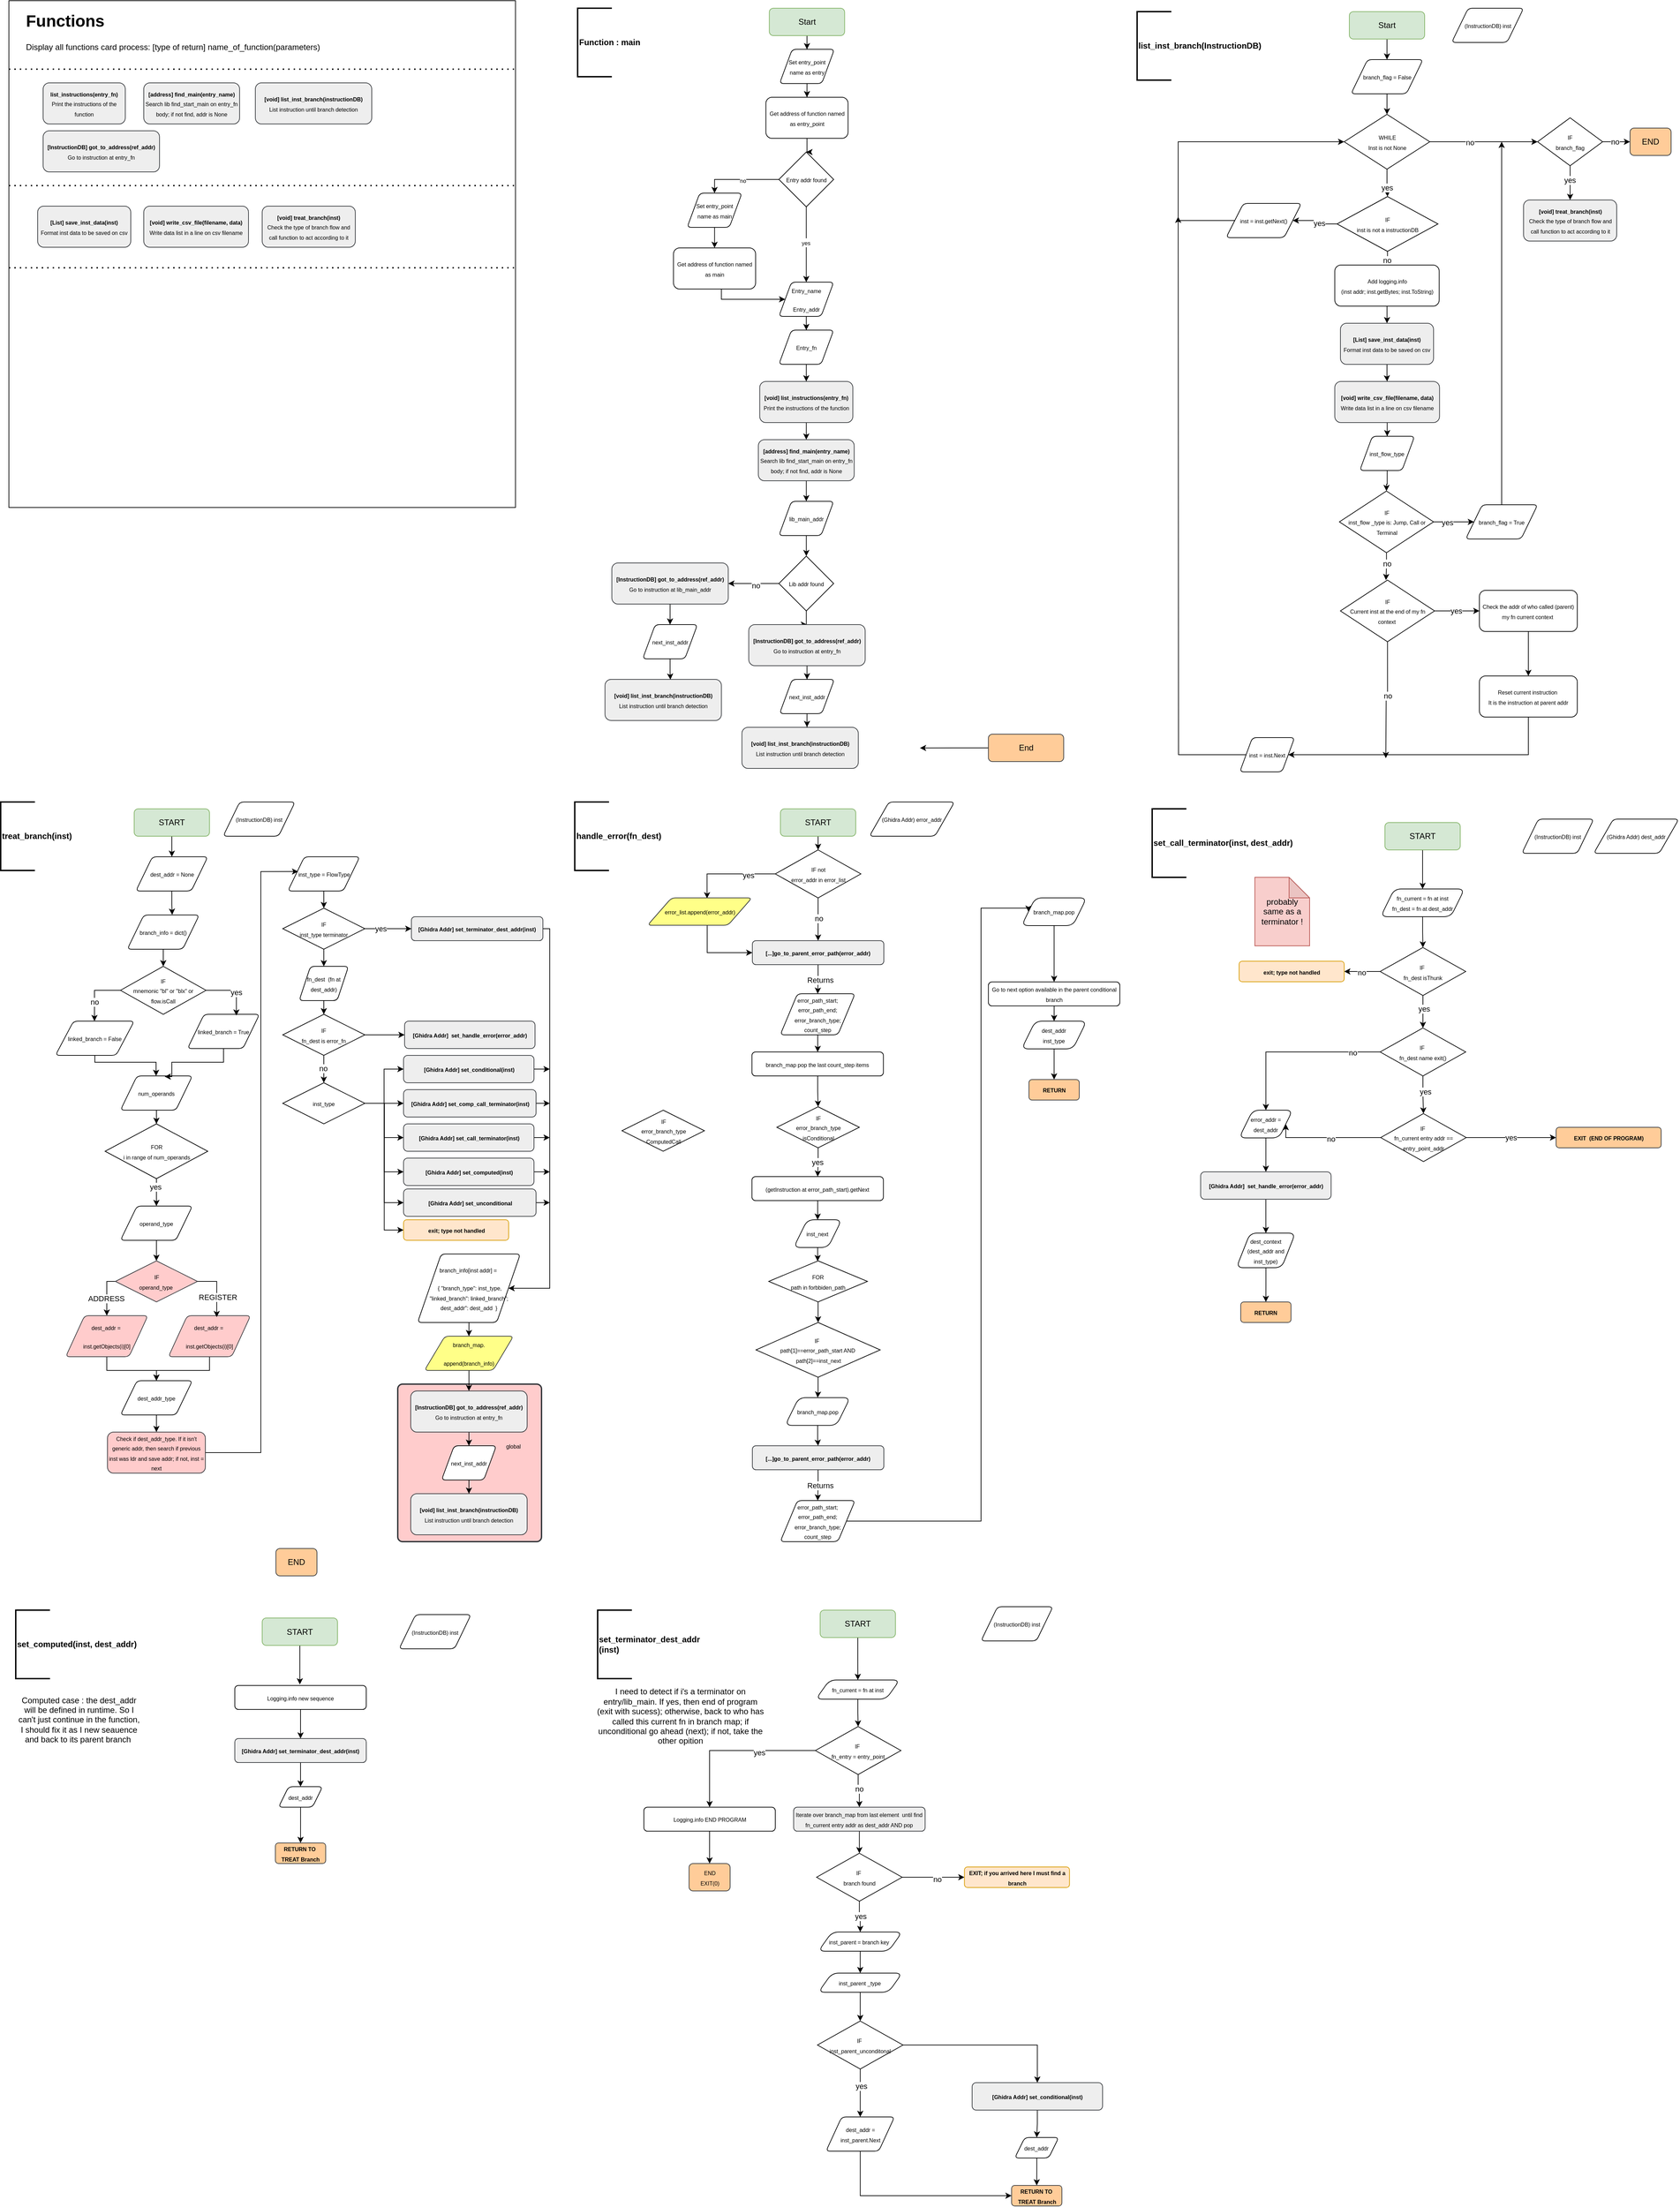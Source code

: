 <mxfile version="23.1.1" type="github">
  <diagram id="C5RBs43oDa-KdzZeNtuy" name="Page-1">
    <mxGraphModel dx="1742" dy="2006" grid="1" gridSize="10" guides="1" tooltips="1" connect="1" arrows="1" fold="1" page="1" pageScale="1" pageWidth="827" pageHeight="1169" background="#ffffff" math="0" shadow="0">
      <root>
        <mxCell id="WIyWlLk6GJQsqaUBKTNV-0" />
        <mxCell id="WIyWlLk6GJQsqaUBKTNV-1" parent="WIyWlLk6GJQsqaUBKTNV-0" />
        <mxCell id="zAUp7dM-AJPnExlxfuv2-283" value="" style="rounded=1;whiteSpace=wrap;html=1;absoluteArcSize=1;arcSize=14;strokeWidth=2;fillColor=#ffcccc;strokeColor=#36393d;" parent="WIyWlLk6GJQsqaUBKTNV-1" vertex="1">
          <mxGeometry x="598" y="870" width="210" height="230" as="geometry" />
        </mxCell>
        <mxCell id="zAUp7dM-AJPnExlxfuv2-63" value="" style="whiteSpace=wrap;html=1;aspect=fixed;" parent="WIyWlLk6GJQsqaUBKTNV-1" vertex="1">
          <mxGeometry x="30" y="-1150" width="740" height="740" as="geometry" />
        </mxCell>
        <mxCell id="zAUp7dM-AJPnExlxfuv2-24" value="&lt;span style=&quot;font-size: 8px;&quot;&gt;&lt;b&gt;list_instructions(entry_fn)&lt;/b&gt;&lt;br&gt;Print the instructions of the function&lt;/span&gt;" style="rounded=1;whiteSpace=wrap;html=1;fillColor=#eeeeee;strokeColor=#36393d;" parent="WIyWlLk6GJQsqaUBKTNV-1" vertex="1">
          <mxGeometry x="80" y="-1030" width="120" height="60" as="geometry" />
        </mxCell>
        <mxCell id="zAUp7dM-AJPnExlxfuv2-38" value="&lt;span style=&quot;font-size: 8px;&quot;&gt;&lt;b&gt;[address] find_main(entry_name)&lt;/b&gt;&lt;br&gt;Search lib find_start_main on entry_fn body; if not find, addr is None&lt;br&gt;&lt;/span&gt;" style="rounded=1;whiteSpace=wrap;html=1;fillColor=#eeeeee;strokeColor=#36393d;" parent="WIyWlLk6GJQsqaUBKTNV-1" vertex="1">
          <mxGeometry x="227" y="-1030" width="140" height="60" as="geometry" />
        </mxCell>
        <mxCell id="zAUp7dM-AJPnExlxfuv2-57" value="&lt;span style=&quot;font-size: 8px;&quot;&gt;&lt;b&gt;[void] list_inst_branch(instructionDB)&lt;br&gt;&lt;/b&gt;List instruction until branch detection&lt;br&gt;&lt;/span&gt;" style="rounded=1;whiteSpace=wrap;html=1;fillColor=#eeeeee;strokeColor=#36393d;" parent="WIyWlLk6GJQsqaUBKTNV-1" vertex="1">
          <mxGeometry x="390" y="-1030" width="170" height="60" as="geometry" />
        </mxCell>
        <mxCell id="zAUp7dM-AJPnExlxfuv2-58" value="&lt;span style=&quot;font-size: 8px;&quot;&gt;&lt;b&gt;[InstructionDB] got_to_address(ref_addr)&lt;/b&gt;&lt;br&gt;Go to instruction at entry_fn&lt;br&gt;&lt;/span&gt;" style="rounded=1;whiteSpace=wrap;html=1;fillColor=#eeeeee;strokeColor=#36393d;" parent="WIyWlLk6GJQsqaUBKTNV-1" vertex="1">
          <mxGeometry x="80" y="-960" width="170" height="60" as="geometry" />
        </mxCell>
        <mxCell id="zAUp7dM-AJPnExlxfuv2-65" value="&lt;h1&gt;Functions&lt;/h1&gt;&lt;p&gt;Display all functions card process: [type of return] name_of_function(parameters&lt;span style=&quot;background-color: initial;&quot;&gt;)&lt;/span&gt;&lt;/p&gt;" style="text;html=1;strokeColor=none;fillColor=none;spacing=5;spacingTop=-20;whiteSpace=wrap;overflow=hidden;rounded=0;" parent="WIyWlLk6GJQsqaUBKTNV-1" vertex="1">
          <mxGeometry x="50" y="-1140" width="700" height="80" as="geometry" />
        </mxCell>
        <mxCell id="zAUp7dM-AJPnExlxfuv2-66" style="edgeStyle=orthogonalEdgeStyle;rounded=0;orthogonalLoop=1;jettySize=auto;html=1;entryX=0.5;entryY=0;entryDx=0;entryDy=0;" parent="WIyWlLk6GJQsqaUBKTNV-1" source="zAUp7dM-AJPnExlxfuv2-67" target="zAUp7dM-AJPnExlxfuv2-69" edge="1">
          <mxGeometry relative="1" as="geometry" />
        </mxCell>
        <mxCell id="zAUp7dM-AJPnExlxfuv2-67" value="Start" style="rounded=1;whiteSpace=wrap;html=1;fillColor=#d5e8d4;strokeColor=#82b366;shadow=0;gradientColor=none;rotation=0;" parent="WIyWlLk6GJQsqaUBKTNV-1" vertex="1">
          <mxGeometry x="1988" y="-1134" width="110" height="40" as="geometry" />
        </mxCell>
        <mxCell id="zAUp7dM-AJPnExlxfuv2-79" style="edgeStyle=orthogonalEdgeStyle;rounded=0;orthogonalLoop=1;jettySize=auto;html=1;" parent="WIyWlLk6GJQsqaUBKTNV-1" source="zAUp7dM-AJPnExlxfuv2-69" target="zAUp7dM-AJPnExlxfuv2-71" edge="1">
          <mxGeometry relative="1" as="geometry" />
        </mxCell>
        <mxCell id="zAUp7dM-AJPnExlxfuv2-69" value="&lt;p&gt;&lt;span style=&quot;font-size: 8px;&quot;&gt;branch_flag = False&lt;/span&gt;&lt;/p&gt;" style="shape=parallelogram;html=1;strokeWidth=1;perimeter=parallelogramPerimeter;whiteSpace=wrap;rounded=1;arcSize=12;size=0.23;" parent="WIyWlLk6GJQsqaUBKTNV-1" vertex="1">
          <mxGeometry x="1990.5" y="-1064" width="105" height="50" as="geometry" />
        </mxCell>
        <mxCell id="zAUp7dM-AJPnExlxfuv2-70" value="&lt;b&gt;list_inst_branch(InstructionDB)&lt;/b&gt;" style="strokeWidth=2;html=1;shape=mxgraph.flowchart.annotation_1;align=left;pointerEvents=1;" parent="WIyWlLk6GJQsqaUBKTNV-1" vertex="1">
          <mxGeometry x="1678" y="-1134" width="50" height="100" as="geometry" />
        </mxCell>
        <mxCell id="zAUp7dM-AJPnExlxfuv2-73" value="" style="edgeStyle=orthogonalEdgeStyle;rounded=0;orthogonalLoop=1;jettySize=auto;html=1;" parent="WIyWlLk6GJQsqaUBKTNV-1" source="zAUp7dM-AJPnExlxfuv2-71" target="zAUp7dM-AJPnExlxfuv2-72" edge="1">
          <mxGeometry relative="1" as="geometry" />
        </mxCell>
        <mxCell id="zAUp7dM-AJPnExlxfuv2-103" value="yes" style="edgeLabel;html=1;align=center;verticalAlign=middle;resizable=0;points=[];" parent="zAUp7dM-AJPnExlxfuv2-73" vertex="1" connectable="0">
          <mxGeometry x="0.36" y="-1" relative="1" as="geometry">
            <mxPoint as="offset" />
          </mxGeometry>
        </mxCell>
        <mxCell id="zAUp7dM-AJPnExlxfuv2-106" style="edgeStyle=orthogonalEdgeStyle;rounded=0;orthogonalLoop=1;jettySize=auto;html=1;exitX=1;exitY=0.5;exitDx=0;exitDy=0;entryX=0;entryY=0.5;entryDx=0;entryDy=0;" parent="WIyWlLk6GJQsqaUBKTNV-1" source="zAUp7dM-AJPnExlxfuv2-71" target="zAUp7dM-AJPnExlxfuv2-104" edge="1">
          <mxGeometry relative="1" as="geometry" />
        </mxCell>
        <mxCell id="zAUp7dM-AJPnExlxfuv2-107" value="no" style="edgeLabel;html=1;align=center;verticalAlign=middle;resizable=0;points=[];" parent="zAUp7dM-AJPnExlxfuv2-106" vertex="1" connectable="0">
          <mxGeometry x="-0.265" y="-1" relative="1" as="geometry">
            <mxPoint as="offset" />
          </mxGeometry>
        </mxCell>
        <mxCell id="zAUp7dM-AJPnExlxfuv2-71" value="&lt;font style=&quot;font-size: 8px;&quot;&gt;WHILE&lt;br&gt;Inst is not None&lt;br&gt;&lt;/font&gt;" style="rhombus;whiteSpace=wrap;html=1;" parent="WIyWlLk6GJQsqaUBKTNV-1" vertex="1">
          <mxGeometry x="1980.5" y="-984" width="125" height="80" as="geometry" />
        </mxCell>
        <mxCell id="zAUp7dM-AJPnExlxfuv2-76" style="edgeStyle=orthogonalEdgeStyle;rounded=0;orthogonalLoop=1;jettySize=auto;html=1;" parent="WIyWlLk6GJQsqaUBKTNV-1" source="zAUp7dM-AJPnExlxfuv2-72" target="zAUp7dM-AJPnExlxfuv2-75" edge="1">
          <mxGeometry relative="1" as="geometry" />
        </mxCell>
        <mxCell id="zAUp7dM-AJPnExlxfuv2-77" value="yes" style="edgeLabel;html=1;align=center;verticalAlign=middle;resizable=0;points=[];" parent="zAUp7dM-AJPnExlxfuv2-76" vertex="1" connectable="0">
          <mxGeometry x="-0.22" relative="1" as="geometry">
            <mxPoint as="offset" />
          </mxGeometry>
        </mxCell>
        <mxCell id="zAUp7dM-AJPnExlxfuv2-82" style="edgeStyle=orthogonalEdgeStyle;rounded=0;orthogonalLoop=1;jettySize=auto;html=1;entryX=0.5;entryY=0;entryDx=0;entryDy=0;" parent="WIyWlLk6GJQsqaUBKTNV-1" source="zAUp7dM-AJPnExlxfuv2-72" target="zAUp7dM-AJPnExlxfuv2-80" edge="1">
          <mxGeometry relative="1" as="geometry" />
        </mxCell>
        <mxCell id="zAUp7dM-AJPnExlxfuv2-83" value="no" style="edgeLabel;html=1;align=center;verticalAlign=middle;resizable=0;points=[];" parent="zAUp7dM-AJPnExlxfuv2-82" vertex="1" connectable="0">
          <mxGeometry x="0.274" y="-1" relative="1" as="geometry">
            <mxPoint as="offset" />
          </mxGeometry>
        </mxCell>
        <mxCell id="zAUp7dM-AJPnExlxfuv2-72" value="&lt;font style=&quot;font-size: 8px;&quot;&gt;IF &lt;br&gt;inst is not a instructionDB&lt;br&gt;&lt;/font&gt;" style="rhombus;whiteSpace=wrap;html=1;" parent="WIyWlLk6GJQsqaUBKTNV-1" vertex="1">
          <mxGeometry x="1970" y="-864" width="147.5" height="80" as="geometry" />
        </mxCell>
        <mxCell id="zAUp7dM-AJPnExlxfuv2-105" style="edgeStyle=orthogonalEdgeStyle;rounded=0;orthogonalLoop=1;jettySize=auto;html=1;entryX=0;entryY=0.5;entryDx=0;entryDy=0;" parent="WIyWlLk6GJQsqaUBKTNV-1" source="zAUp7dM-AJPnExlxfuv2-75" target="zAUp7dM-AJPnExlxfuv2-71" edge="1">
          <mxGeometry relative="1" as="geometry">
            <Array as="points">
              <mxPoint x="1738" y="-829" />
              <mxPoint x="1738" y="-944" />
            </Array>
          </mxGeometry>
        </mxCell>
        <mxCell id="zAUp7dM-AJPnExlxfuv2-75" value="&lt;p&gt;&lt;span style=&quot;font-size: 8px;&quot;&gt;inst = inst.getNext()&lt;/span&gt;&lt;/p&gt;" style="shape=parallelogram;html=1;strokeWidth=1;perimeter=parallelogramPerimeter;whiteSpace=wrap;rounded=1;arcSize=12;size=0.23;" parent="WIyWlLk6GJQsqaUBKTNV-1" vertex="1">
          <mxGeometry x="1808" y="-854" width="110" height="50" as="geometry" />
        </mxCell>
        <mxCell id="zAUp7dM-AJPnExlxfuv2-85" style="edgeStyle=orthogonalEdgeStyle;rounded=0;orthogonalLoop=1;jettySize=auto;html=1;" parent="WIyWlLk6GJQsqaUBKTNV-1" source="zAUp7dM-AJPnExlxfuv2-80" target="zAUp7dM-AJPnExlxfuv2-84" edge="1">
          <mxGeometry relative="1" as="geometry" />
        </mxCell>
        <mxCell id="zAUp7dM-AJPnExlxfuv2-80" value="&lt;span style=&quot;font-size: 8px;&quot;&gt;Add logging.info&lt;br&gt;(inst addr; inst.getBytes; inst.ToString)&lt;br&gt;&lt;/span&gt;" style="rounded=1;whiteSpace=wrap;html=1;" parent="WIyWlLk6GJQsqaUBKTNV-1" vertex="1">
          <mxGeometry x="1966.75" y="-764" width="152.5" height="60" as="geometry" />
        </mxCell>
        <mxCell id="zAUp7dM-AJPnExlxfuv2-87" style="edgeStyle=orthogonalEdgeStyle;rounded=0;orthogonalLoop=1;jettySize=auto;html=1;" parent="WIyWlLk6GJQsqaUBKTNV-1" source="zAUp7dM-AJPnExlxfuv2-84" target="zAUp7dM-AJPnExlxfuv2-86" edge="1">
          <mxGeometry relative="1" as="geometry" />
        </mxCell>
        <mxCell id="zAUp7dM-AJPnExlxfuv2-84" value="&lt;span style=&quot;font-size: 8px;&quot;&gt;&lt;b&gt;[List] save_inst_data(inst)&lt;/b&gt;&lt;br&gt;Format inst data to be saved on csv&lt;br&gt;&lt;/span&gt;" style="rounded=1;whiteSpace=wrap;html=1;fillColor=#eeeeee;strokeColor=#36393d;" parent="WIyWlLk6GJQsqaUBKTNV-1" vertex="1">
          <mxGeometry x="1975" y="-679" width="136" height="60" as="geometry" />
        </mxCell>
        <mxCell id="zAUp7dM-AJPnExlxfuv2-99" style="edgeStyle=orthogonalEdgeStyle;rounded=0;orthogonalLoop=1;jettySize=auto;html=1;" parent="WIyWlLk6GJQsqaUBKTNV-1" source="zAUp7dM-AJPnExlxfuv2-86" target="zAUp7dM-AJPnExlxfuv2-97" edge="1">
          <mxGeometry relative="1" as="geometry" />
        </mxCell>
        <mxCell id="zAUp7dM-AJPnExlxfuv2-86" value="&lt;span style=&quot;font-size: 8px;&quot;&gt;&lt;b&gt;[void] write_csv_file(filename, data)&lt;/b&gt;&lt;br&gt;Write data list in a line on csv filename&lt;br&gt;&lt;/span&gt;" style="rounded=1;whiteSpace=wrap;html=1;fillColor=#eeeeee;strokeColor=#36393d;" parent="WIyWlLk6GJQsqaUBKTNV-1" vertex="1">
          <mxGeometry x="1966.75" y="-594" width="153" height="60" as="geometry" />
        </mxCell>
        <mxCell id="zAUp7dM-AJPnExlxfuv2-90" value="&lt;span style=&quot;font-size: 8px;&quot;&gt;&lt;b&gt;[List] save_inst_data(inst)&lt;/b&gt;&lt;br&gt;Format inst data to be saved on csv&lt;br&gt;&lt;/span&gt;" style="rounded=1;whiteSpace=wrap;html=1;fillColor=#eeeeee;strokeColor=#36393d;" parent="WIyWlLk6GJQsqaUBKTNV-1" vertex="1">
          <mxGeometry x="72" y="-850" width="136" height="60" as="geometry" />
        </mxCell>
        <mxCell id="zAUp7dM-AJPnExlxfuv2-91" value="&lt;span style=&quot;font-size: 8px;&quot;&gt;&lt;b&gt;[void] write_csv_file(filename, data)&lt;/b&gt;&lt;br&gt;Write data list in a line on csv filename&lt;br&gt;&lt;/span&gt;" style="rounded=1;whiteSpace=wrap;html=1;fillColor=#eeeeee;strokeColor=#36393d;" parent="WIyWlLk6GJQsqaUBKTNV-1" vertex="1">
          <mxGeometry x="227" y="-850" width="153" height="60" as="geometry" />
        </mxCell>
        <mxCell id="zAUp7dM-AJPnExlxfuv2-94" value="" style="endArrow=none;dashed=1;html=1;dashPattern=1 3;strokeWidth=2;rounded=0;exitX=0;exitY=0.5;exitDx=0;exitDy=0;entryX=1;entryY=0.5;entryDx=0;entryDy=0;" parent="WIyWlLk6GJQsqaUBKTNV-1" edge="1">
          <mxGeometry width="50" height="50" relative="1" as="geometry">
            <mxPoint x="30" y="-880" as="sourcePoint" />
            <mxPoint x="770" y="-880" as="targetPoint" />
            <Array as="points" />
          </mxGeometry>
        </mxCell>
        <mxCell id="zAUp7dM-AJPnExlxfuv2-95" value="" style="endArrow=none;dashed=1;html=1;dashPattern=1 3;strokeWidth=2;rounded=0;exitX=0;exitY=0.5;exitDx=0;exitDy=0;entryX=1;entryY=0.5;entryDx=0;entryDy=0;" parent="WIyWlLk6GJQsqaUBKTNV-1" edge="1">
          <mxGeometry width="50" height="50" relative="1" as="geometry">
            <mxPoint x="30" y="-760" as="sourcePoint" />
            <mxPoint x="770" y="-760" as="targetPoint" />
            <Array as="points">
              <mxPoint x="430" y="-760" />
            </Array>
          </mxGeometry>
        </mxCell>
        <mxCell id="zAUp7dM-AJPnExlxfuv2-96" value="" style="endArrow=none;dashed=1;html=1;dashPattern=1 3;strokeWidth=2;rounded=0;exitX=0;exitY=0.5;exitDx=0;exitDy=0;entryX=1;entryY=0.5;entryDx=0;entryDy=0;" parent="WIyWlLk6GJQsqaUBKTNV-1" edge="1">
          <mxGeometry width="50" height="50" relative="1" as="geometry">
            <mxPoint x="30" y="-1050" as="sourcePoint" />
            <mxPoint x="770" y="-1050" as="targetPoint" />
            <Array as="points" />
          </mxGeometry>
        </mxCell>
        <mxCell id="zAUp7dM-AJPnExlxfuv2-102" style="edgeStyle=orthogonalEdgeStyle;rounded=0;orthogonalLoop=1;jettySize=auto;html=1;entryX=0.5;entryY=0;entryDx=0;entryDy=0;" parent="WIyWlLk6GJQsqaUBKTNV-1" source="zAUp7dM-AJPnExlxfuv2-97" target="zAUp7dM-AJPnExlxfuv2-98" edge="1">
          <mxGeometry relative="1" as="geometry" />
        </mxCell>
        <mxCell id="zAUp7dM-AJPnExlxfuv2-97" value="&lt;p&gt;&lt;span style=&quot;font-size: 8px;&quot;&gt;inst_flow_type&lt;/span&gt;&lt;/p&gt;" style="shape=parallelogram;html=1;strokeWidth=1;perimeter=parallelogramPerimeter;whiteSpace=wrap;rounded=1;arcSize=12;size=0.23;" parent="WIyWlLk6GJQsqaUBKTNV-1" vertex="1">
          <mxGeometry x="2003.25" y="-514" width="80" height="50" as="geometry" />
        </mxCell>
        <mxCell id="zAUp7dM-AJPnExlxfuv2-109" style="edgeStyle=orthogonalEdgeStyle;rounded=0;orthogonalLoop=1;jettySize=auto;html=1;exitX=1;exitY=0.5;exitDx=0;exitDy=0;" parent="WIyWlLk6GJQsqaUBKTNV-1" source="zAUp7dM-AJPnExlxfuv2-98" target="zAUp7dM-AJPnExlxfuv2-108" edge="1">
          <mxGeometry relative="1" as="geometry" />
        </mxCell>
        <mxCell id="zAUp7dM-AJPnExlxfuv2-110" value="yes" style="edgeLabel;html=1;align=center;verticalAlign=middle;resizable=0;points=[];" parent="zAUp7dM-AJPnExlxfuv2-109" vertex="1" connectable="0">
          <mxGeometry x="-0.342" y="-1" relative="1" as="geometry">
            <mxPoint as="offset" />
          </mxGeometry>
        </mxCell>
        <mxCell id="zAUp7dM-AJPnExlxfuv2-122" style="edgeStyle=orthogonalEdgeStyle;rounded=0;orthogonalLoop=1;jettySize=auto;html=1;exitX=0.5;exitY=1;exitDx=0;exitDy=0;" parent="WIyWlLk6GJQsqaUBKTNV-1" source="zAUp7dM-AJPnExlxfuv2-98" edge="1">
          <mxGeometry relative="1" as="geometry">
            <mxPoint x="2041.514" y="-304" as="targetPoint" />
          </mxGeometry>
        </mxCell>
        <mxCell id="zAUp7dM-AJPnExlxfuv2-123" value="no" style="edgeLabel;html=1;align=center;verticalAlign=middle;resizable=0;points=[];" parent="zAUp7dM-AJPnExlxfuv2-122" vertex="1" connectable="0">
          <mxGeometry x="-0.243" relative="1" as="geometry">
            <mxPoint as="offset" />
          </mxGeometry>
        </mxCell>
        <mxCell id="zAUp7dM-AJPnExlxfuv2-98" value="&lt;font style=&quot;font-size: 8px;&quot;&gt;IF&lt;br&gt;inst_flow _type is: Jump, Call or Terminal&lt;br&gt;&lt;/font&gt;" style="rhombus;whiteSpace=wrap;html=1;" parent="WIyWlLk6GJQsqaUBKTNV-1" vertex="1">
          <mxGeometry x="1973.5" y="-434" width="137.5" height="90" as="geometry" />
        </mxCell>
        <mxCell id="zAUp7dM-AJPnExlxfuv2-114" style="edgeStyle=orthogonalEdgeStyle;rounded=0;orthogonalLoop=1;jettySize=auto;html=1;exitX=0.5;exitY=1;exitDx=0;exitDy=0;entryX=0.5;entryY=0;entryDx=0;entryDy=0;" parent="WIyWlLk6GJQsqaUBKTNV-1" source="zAUp7dM-AJPnExlxfuv2-104" target="zAUp7dM-AJPnExlxfuv2-113" edge="1">
          <mxGeometry relative="1" as="geometry" />
        </mxCell>
        <mxCell id="zAUp7dM-AJPnExlxfuv2-115" value="yes" style="edgeLabel;html=1;align=center;verticalAlign=middle;resizable=0;points=[];" parent="zAUp7dM-AJPnExlxfuv2-114" vertex="1" connectable="0">
          <mxGeometry x="-0.171" y="-1" relative="1" as="geometry">
            <mxPoint as="offset" />
          </mxGeometry>
        </mxCell>
        <mxCell id="zAUp7dM-AJPnExlxfuv2-104" value="&lt;font style=&quot;font-size: 8px;&quot;&gt;IF&lt;br&gt;branch_flag&lt;br&gt;&lt;/font&gt;" style="rhombus;whiteSpace=wrap;html=1;" parent="WIyWlLk6GJQsqaUBKTNV-1" vertex="1">
          <mxGeometry x="2263" y="-979" width="95" height="70" as="geometry" />
        </mxCell>
        <mxCell id="zAUp7dM-AJPnExlxfuv2-112" style="edgeStyle=orthogonalEdgeStyle;rounded=0;orthogonalLoop=1;jettySize=auto;html=1;" parent="WIyWlLk6GJQsqaUBKTNV-1" source="zAUp7dM-AJPnExlxfuv2-108" edge="1">
          <mxGeometry relative="1" as="geometry">
            <mxPoint x="2210.5" y="-944" as="targetPoint" />
          </mxGeometry>
        </mxCell>
        <mxCell id="zAUp7dM-AJPnExlxfuv2-108" value="&lt;p&gt;&lt;span style=&quot;font-size: 8px;&quot;&gt;branch_flag = True&lt;/span&gt;&lt;/p&gt;" style="shape=parallelogram;html=1;strokeWidth=1;perimeter=parallelogramPerimeter;whiteSpace=wrap;rounded=1;arcSize=12;size=0.23;" parent="WIyWlLk6GJQsqaUBKTNV-1" vertex="1">
          <mxGeometry x="2158" y="-414" width="105" height="50" as="geometry" />
        </mxCell>
        <mxCell id="zAUp7dM-AJPnExlxfuv2-113" value="&lt;span style=&quot;font-size: 8px;&quot;&gt;&lt;b&gt;[void] treat_branch(inst)&lt;/b&gt;&lt;br&gt;Check the type of branch flow and call function to act according to it&lt;br&gt;&lt;/span&gt;" style="rounded=1;whiteSpace=wrap;html=1;fillColor=#eeeeee;strokeColor=#36393d;" parent="WIyWlLk6GJQsqaUBKTNV-1" vertex="1">
          <mxGeometry x="2242.5" y="-859" width="136" height="60" as="geometry" />
        </mxCell>
        <mxCell id="zAUp7dM-AJPnExlxfuv2-116" value="END" style="rounded=1;whiteSpace=wrap;html=1;fillColor=#ffcc99;strokeColor=#36393d;shadow=0;rotation=0;" parent="WIyWlLk6GJQsqaUBKTNV-1" vertex="1">
          <mxGeometry x="2398" y="-964" width="60" height="40" as="geometry" />
        </mxCell>
        <mxCell id="zAUp7dM-AJPnExlxfuv2-117" style="edgeStyle=orthogonalEdgeStyle;rounded=0;orthogonalLoop=1;jettySize=auto;html=1;exitX=1;exitY=0.5;exitDx=0;exitDy=0;entryX=0;entryY=0.5;entryDx=0;entryDy=0;" parent="WIyWlLk6GJQsqaUBKTNV-1" source="zAUp7dM-AJPnExlxfuv2-104" target="zAUp7dM-AJPnExlxfuv2-116" edge="1">
          <mxGeometry relative="1" as="geometry" />
        </mxCell>
        <mxCell id="zAUp7dM-AJPnExlxfuv2-118" value="no" style="edgeLabel;html=1;align=center;verticalAlign=middle;resizable=0;points=[];" parent="zAUp7dM-AJPnExlxfuv2-117" vertex="1" connectable="0">
          <mxGeometry x="-0.121" relative="1" as="geometry">
            <mxPoint as="offset" />
          </mxGeometry>
        </mxCell>
        <mxCell id="zAUp7dM-AJPnExlxfuv2-119" value="&lt;p&gt;&lt;span style=&quot;font-size: 8px;&quot;&gt;(InstructionDB) inst&lt;/span&gt;&lt;/p&gt;" style="shape=parallelogram;html=1;strokeWidth=1;perimeter=parallelogramPerimeter;whiteSpace=wrap;rounded=1;arcSize=12;size=0.23;" parent="WIyWlLk6GJQsqaUBKTNV-1" vertex="1">
          <mxGeometry x="2137.5" y="-1139" width="105" height="50" as="geometry" />
        </mxCell>
        <mxCell id="zAUp7dM-AJPnExlxfuv2-131" style="edgeStyle=orthogonalEdgeStyle;rounded=0;orthogonalLoop=1;jettySize=auto;html=1;exitX=1;exitY=0.5;exitDx=0;exitDy=0;" parent="WIyWlLk6GJQsqaUBKTNV-1" source="zAUp7dM-AJPnExlxfuv2-139" target="zAUp7dM-AJPnExlxfuv2-130" edge="1">
          <mxGeometry relative="1" as="geometry">
            <mxPoint x="2113" y="-274" as="sourcePoint" />
          </mxGeometry>
        </mxCell>
        <mxCell id="zAUp7dM-AJPnExlxfuv2-132" value="yes" style="edgeLabel;html=1;align=center;verticalAlign=middle;resizable=0;points=[];" parent="zAUp7dM-AJPnExlxfuv2-131" vertex="1" connectable="0">
          <mxGeometry x="-0.034" relative="1" as="geometry">
            <mxPoint as="offset" />
          </mxGeometry>
        </mxCell>
        <mxCell id="zAUp7dM-AJPnExlxfuv2-136" style="edgeStyle=orthogonalEdgeStyle;rounded=0;orthogonalLoop=1;jettySize=auto;html=1;exitX=0.5;exitY=1;exitDx=0;exitDy=0;" parent="WIyWlLk6GJQsqaUBKTNV-1" source="zAUp7dM-AJPnExlxfuv2-139" edge="1">
          <mxGeometry relative="1" as="geometry">
            <mxPoint x="2041.286" y="-44" as="targetPoint" />
            <mxPoint x="2041.5" y="-244" as="sourcePoint" />
          </mxGeometry>
        </mxCell>
        <mxCell id="zAUp7dM-AJPnExlxfuv2-137" value="no" style="edgeLabel;html=1;align=center;verticalAlign=middle;resizable=0;points=[];" parent="zAUp7dM-AJPnExlxfuv2-136" vertex="1" connectable="0">
          <mxGeometry x="-0.084" relative="1" as="geometry">
            <mxPoint as="offset" />
          </mxGeometry>
        </mxCell>
        <mxCell id="zAUp7dM-AJPnExlxfuv2-125" style="edgeStyle=orthogonalEdgeStyle;rounded=0;orthogonalLoop=1;jettySize=auto;html=1;" parent="WIyWlLk6GJQsqaUBKTNV-1" source="zAUp7dM-AJPnExlxfuv2-124" edge="1">
          <mxGeometry relative="1" as="geometry">
            <mxPoint x="1738" y="-834.571" as="targetPoint" />
          </mxGeometry>
        </mxCell>
        <mxCell id="zAUp7dM-AJPnExlxfuv2-124" value="&lt;p&gt;&lt;span style=&quot;font-size: 8px;&quot;&gt;inst = inst.Next&lt;/span&gt;&lt;/p&gt;" style="shape=parallelogram;html=1;strokeWidth=1;perimeter=parallelogramPerimeter;whiteSpace=wrap;rounded=1;arcSize=12;size=0.23;" parent="WIyWlLk6GJQsqaUBKTNV-1" vertex="1">
          <mxGeometry x="1828" y="-74" width="80" height="50" as="geometry" />
        </mxCell>
        <mxCell id="zAUp7dM-AJPnExlxfuv2-134" style="edgeStyle=orthogonalEdgeStyle;rounded=0;orthogonalLoop=1;jettySize=auto;html=1;entryX=0.5;entryY=0;entryDx=0;entryDy=0;" parent="WIyWlLk6GJQsqaUBKTNV-1" source="zAUp7dM-AJPnExlxfuv2-130" target="zAUp7dM-AJPnExlxfuv2-133" edge="1">
          <mxGeometry relative="1" as="geometry" />
        </mxCell>
        <mxCell id="zAUp7dM-AJPnExlxfuv2-130" value="&lt;span style=&quot;font-size: 8px;&quot;&gt;Check the addr of who called (parent) my fn current context&amp;nbsp;&lt;br&gt;&lt;/span&gt;" style="rounded=1;whiteSpace=wrap;html=1;" parent="WIyWlLk6GJQsqaUBKTNV-1" vertex="1">
          <mxGeometry x="2178" y="-289" width="143" height="60" as="geometry" />
        </mxCell>
        <mxCell id="zAUp7dM-AJPnExlxfuv2-135" style="edgeStyle=orthogonalEdgeStyle;rounded=0;orthogonalLoop=1;jettySize=auto;html=1;" parent="WIyWlLk6GJQsqaUBKTNV-1" source="zAUp7dM-AJPnExlxfuv2-133" target="zAUp7dM-AJPnExlxfuv2-124" edge="1">
          <mxGeometry relative="1" as="geometry">
            <Array as="points">
              <mxPoint x="2250" y="-49" />
            </Array>
          </mxGeometry>
        </mxCell>
        <mxCell id="zAUp7dM-AJPnExlxfuv2-133" value="&lt;span style=&quot;font-size: 8px;&quot;&gt;Reset current instruction&amp;nbsp;&lt;br&gt;It is the instruction at parent addr&lt;br&gt;&lt;/span&gt;" style="rounded=1;whiteSpace=wrap;html=1;" parent="WIyWlLk6GJQsqaUBKTNV-1" vertex="1">
          <mxGeometry x="2178" y="-164" width="143" height="60" as="geometry" />
        </mxCell>
        <mxCell id="zAUp7dM-AJPnExlxfuv2-139" value="&lt;font style=&quot;font-size: 8px;&quot;&gt;IF&lt;br&gt;Current inst at the end of my fn context&amp;nbsp;&lt;br&gt;&lt;/font&gt;" style="rhombus;whiteSpace=wrap;html=1;" parent="WIyWlLk6GJQsqaUBKTNV-1" vertex="1">
          <mxGeometry x="1975" y="-304" width="137.5" height="90" as="geometry" />
        </mxCell>
        <mxCell id="zAUp7dM-AJPnExlxfuv2-148" style="edgeStyle=orthogonalEdgeStyle;rounded=0;orthogonalLoop=1;jettySize=auto;html=1;entryX=0.5;entryY=0;entryDx=0;entryDy=0;" parent="WIyWlLk6GJQsqaUBKTNV-1" source="zAUp7dM-AJPnExlxfuv2-140" target="zAUp7dM-AJPnExlxfuv2-145" edge="1">
          <mxGeometry relative="1" as="geometry" />
        </mxCell>
        <mxCell id="zAUp7dM-AJPnExlxfuv2-140" value="START" style="rounded=1;whiteSpace=wrap;html=1;fillColor=#d5e8d4;strokeColor=#82b366;shadow=0;gradientColor=none;rotation=0;" parent="WIyWlLk6GJQsqaUBKTNV-1" vertex="1">
          <mxGeometry x="213" y="30" width="110" height="40" as="geometry" />
        </mxCell>
        <mxCell id="zAUp7dM-AJPnExlxfuv2-141" value="&lt;b&gt;treat_branch(inst)&lt;/b&gt;" style="strokeWidth=2;html=1;shape=mxgraph.flowchart.annotation_1;align=left;pointerEvents=1;" parent="WIyWlLk6GJQsqaUBKTNV-1" vertex="1">
          <mxGeometry x="18" y="20" width="50" height="100" as="geometry" />
        </mxCell>
        <mxCell id="zAUp7dM-AJPnExlxfuv2-142" value="&lt;span style=&quot;font-size: 8px;&quot;&gt;&lt;b&gt;[void] treat_branch(inst)&lt;/b&gt;&lt;br&gt;Check the type of branch flow and call function to act according to it&lt;br&gt;&lt;/span&gt;" style="rounded=1;whiteSpace=wrap;html=1;fillColor=#eeeeee;strokeColor=#36393d;" parent="WIyWlLk6GJQsqaUBKTNV-1" vertex="1">
          <mxGeometry x="400" y="-850" width="136" height="60" as="geometry" />
        </mxCell>
        <mxCell id="zAUp7dM-AJPnExlxfuv2-143" value="&lt;p&gt;&lt;span style=&quot;font-size: 8px;&quot;&gt;(InstructionDB) inst&lt;/span&gt;&lt;/p&gt;" style="shape=parallelogram;html=1;strokeWidth=1;perimeter=parallelogramPerimeter;whiteSpace=wrap;rounded=1;arcSize=12;size=0.23;" parent="WIyWlLk6GJQsqaUBKTNV-1" vertex="1">
          <mxGeometry x="343" y="20" width="105" height="50" as="geometry" />
        </mxCell>
        <mxCell id="zAUp7dM-AJPnExlxfuv2-145" value="&lt;p&gt;&lt;span style=&quot;font-size: 8px;&quot;&gt;dest_addr = None&lt;/span&gt;&lt;/p&gt;" style="shape=parallelogram;html=1;strokeWidth=1;perimeter=parallelogramPerimeter;whiteSpace=wrap;rounded=1;arcSize=12;size=0.23;" parent="WIyWlLk6GJQsqaUBKTNV-1" vertex="1">
          <mxGeometry x="215.5" y="100" width="105" height="50" as="geometry" />
        </mxCell>
        <mxCell id="zAUp7dM-AJPnExlxfuv2-153" style="edgeStyle=orthogonalEdgeStyle;rounded=0;orthogonalLoop=1;jettySize=auto;html=1;entryX=0.5;entryY=0;entryDx=0;entryDy=0;" parent="WIyWlLk6GJQsqaUBKTNV-1" source="zAUp7dM-AJPnExlxfuv2-149" target="zAUp7dM-AJPnExlxfuv2-152" edge="1">
          <mxGeometry relative="1" as="geometry" />
        </mxCell>
        <mxCell id="zAUp7dM-AJPnExlxfuv2-149" value="&lt;p&gt;&lt;span style=&quot;font-size: 8px;&quot;&gt;branch_info = dict()&lt;/span&gt;&lt;/p&gt;" style="shape=parallelogram;html=1;strokeWidth=1;perimeter=parallelogramPerimeter;whiteSpace=wrap;rounded=1;arcSize=12;size=0.23;" parent="WIyWlLk6GJQsqaUBKTNV-1" vertex="1">
          <mxGeometry x="203" y="185" width="105" height="50" as="geometry" />
        </mxCell>
        <mxCell id="zAUp7dM-AJPnExlxfuv2-151" style="edgeStyle=orthogonalEdgeStyle;rounded=0;orthogonalLoop=1;jettySize=auto;html=1;entryX=0.624;entryY=-0.006;entryDx=0;entryDy=0;entryPerimeter=0;" parent="WIyWlLk6GJQsqaUBKTNV-1" source="zAUp7dM-AJPnExlxfuv2-145" target="zAUp7dM-AJPnExlxfuv2-149" edge="1">
          <mxGeometry relative="1" as="geometry" />
        </mxCell>
        <mxCell id="zAUp7dM-AJPnExlxfuv2-158" style="edgeStyle=orthogonalEdgeStyle;rounded=0;orthogonalLoop=1;jettySize=auto;html=1;" parent="WIyWlLk6GJQsqaUBKTNV-1" source="zAUp7dM-AJPnExlxfuv2-152" target="zAUp7dM-AJPnExlxfuv2-156" edge="1">
          <mxGeometry relative="1" as="geometry">
            <mxPoint x="153" y="350" as="targetPoint" />
            <Array as="points">
              <mxPoint x="155" y="295" />
            </Array>
          </mxGeometry>
        </mxCell>
        <mxCell id="zAUp7dM-AJPnExlxfuv2-161" value="no" style="edgeLabel;html=1;align=center;verticalAlign=middle;resizable=0;points=[];" parent="zAUp7dM-AJPnExlxfuv2-158" vertex="1" connectable="0">
          <mxGeometry x="0.315" relative="1" as="geometry">
            <mxPoint as="offset" />
          </mxGeometry>
        </mxCell>
        <mxCell id="zAUp7dM-AJPnExlxfuv2-152" value="&lt;font style=&quot;font-size: 8px;&quot;&gt;IF&lt;br&gt;mnemonic &quot;bl&quot; or &quot;blx&quot; or flow.isCall&lt;br&gt;&lt;/font&gt;" style="rhombus;whiteSpace=wrap;html=1;" parent="WIyWlLk6GJQsqaUBKTNV-1" vertex="1">
          <mxGeometry x="193" y="260" width="125" height="70" as="geometry" />
        </mxCell>
        <mxCell id="zAUp7dM-AJPnExlxfuv2-154" value="&lt;p&gt;&lt;span style=&quot;font-size: 8px;&quot;&gt;linked_branch = True&lt;/span&gt;&lt;/p&gt;" style="shape=parallelogram;html=1;strokeWidth=1;perimeter=parallelogramPerimeter;whiteSpace=wrap;rounded=1;arcSize=12;size=0.23;" parent="WIyWlLk6GJQsqaUBKTNV-1" vertex="1">
          <mxGeometry x="291" y="330" width="105" height="50" as="geometry" />
        </mxCell>
        <mxCell id="zAUp7dM-AJPnExlxfuv2-164" style="edgeStyle=orthogonalEdgeStyle;rounded=0;orthogonalLoop=1;jettySize=auto;html=1;" parent="WIyWlLk6GJQsqaUBKTNV-1" source="zAUp7dM-AJPnExlxfuv2-156" target="zAUp7dM-AJPnExlxfuv2-163" edge="1">
          <mxGeometry relative="1" as="geometry">
            <Array as="points">
              <mxPoint x="155" y="400" />
              <mxPoint x="245" y="400" />
            </Array>
          </mxGeometry>
        </mxCell>
        <mxCell id="zAUp7dM-AJPnExlxfuv2-156" value="&lt;p&gt;&lt;span style=&quot;font-size: 8px;&quot;&gt;linked_branch = False&lt;/span&gt;&lt;/p&gt;" style="shape=parallelogram;html=1;strokeWidth=1;perimeter=parallelogramPerimeter;whiteSpace=wrap;rounded=1;arcSize=12;size=0.23;" parent="WIyWlLk6GJQsqaUBKTNV-1" vertex="1">
          <mxGeometry x="98" y="340" width="115" height="50" as="geometry" />
        </mxCell>
        <mxCell id="zAUp7dM-AJPnExlxfuv2-160" style="edgeStyle=orthogonalEdgeStyle;rounded=0;orthogonalLoop=1;jettySize=auto;html=1;exitX=1;exitY=0.5;exitDx=0;exitDy=0;entryX=0.679;entryY=0.037;entryDx=0;entryDy=0;entryPerimeter=0;" parent="WIyWlLk6GJQsqaUBKTNV-1" source="zAUp7dM-AJPnExlxfuv2-152" target="zAUp7dM-AJPnExlxfuv2-154" edge="1">
          <mxGeometry relative="1" as="geometry" />
        </mxCell>
        <mxCell id="zAUp7dM-AJPnExlxfuv2-162" value="yes" style="edgeLabel;html=1;align=center;verticalAlign=middle;resizable=0;points=[];" parent="zAUp7dM-AJPnExlxfuv2-160" vertex="1" connectable="0">
          <mxGeometry x="0.166" y="-1" relative="1" as="geometry">
            <mxPoint as="offset" />
          </mxGeometry>
        </mxCell>
        <mxCell id="zAUp7dM-AJPnExlxfuv2-168" style="edgeStyle=orthogonalEdgeStyle;rounded=0;orthogonalLoop=1;jettySize=auto;html=1;" parent="WIyWlLk6GJQsqaUBKTNV-1" source="zAUp7dM-AJPnExlxfuv2-163" target="zAUp7dM-AJPnExlxfuv2-167" edge="1">
          <mxGeometry relative="1" as="geometry" />
        </mxCell>
        <mxCell id="zAUp7dM-AJPnExlxfuv2-163" value="&lt;p&gt;&lt;span style=&quot;font-size: 8px;&quot;&gt;num_operands&lt;/span&gt;&lt;/p&gt;" style="shape=parallelogram;html=1;strokeWidth=1;perimeter=parallelogramPerimeter;whiteSpace=wrap;rounded=1;arcSize=12;size=0.23;" parent="WIyWlLk6GJQsqaUBKTNV-1" vertex="1">
          <mxGeometry x="193" y="420" width="105" height="50" as="geometry" />
        </mxCell>
        <mxCell id="zAUp7dM-AJPnExlxfuv2-165" style="edgeStyle=orthogonalEdgeStyle;rounded=0;orthogonalLoop=1;jettySize=auto;html=1;entryX=0.615;entryY=0.02;entryDx=0;entryDy=0;entryPerimeter=0;" parent="WIyWlLk6GJQsqaUBKTNV-1" source="zAUp7dM-AJPnExlxfuv2-154" target="zAUp7dM-AJPnExlxfuv2-163" edge="1">
          <mxGeometry relative="1" as="geometry">
            <Array as="points">
              <mxPoint x="343" y="400" />
              <mxPoint x="268" y="400" />
              <mxPoint x="268" y="421" />
            </Array>
          </mxGeometry>
        </mxCell>
        <mxCell id="zAUp7dM-AJPnExlxfuv2-171" style="edgeStyle=orthogonalEdgeStyle;rounded=0;orthogonalLoop=1;jettySize=auto;html=1;entryX=0.5;entryY=0;entryDx=0;entryDy=0;" parent="WIyWlLk6GJQsqaUBKTNV-1" source="zAUp7dM-AJPnExlxfuv2-167" target="zAUp7dM-AJPnExlxfuv2-170" edge="1">
          <mxGeometry relative="1" as="geometry" />
        </mxCell>
        <mxCell id="zAUp7dM-AJPnExlxfuv2-172" value="yes" style="edgeLabel;html=1;align=center;verticalAlign=middle;resizable=0;points=[];" parent="zAUp7dM-AJPnExlxfuv2-171" vertex="1" connectable="0">
          <mxGeometry x="-0.415" y="-2" relative="1" as="geometry">
            <mxPoint as="offset" />
          </mxGeometry>
        </mxCell>
        <mxCell id="zAUp7dM-AJPnExlxfuv2-167" value="&lt;font style=&quot;font-size: 8px;&quot;&gt;FOR&lt;br&gt;i in range of num_operands&lt;br&gt;&lt;/font&gt;" style="rhombus;whiteSpace=wrap;html=1;" parent="WIyWlLk6GJQsqaUBKTNV-1" vertex="1">
          <mxGeometry x="170.5" y="490" width="150" height="80" as="geometry" />
        </mxCell>
        <mxCell id="zAUp7dM-AJPnExlxfuv2-186" style="edgeStyle=orthogonalEdgeStyle;rounded=0;orthogonalLoop=1;jettySize=auto;html=1;entryX=0.5;entryY=0;entryDx=0;entryDy=0;" parent="WIyWlLk6GJQsqaUBKTNV-1" source="zAUp7dM-AJPnExlxfuv2-169" target="zAUp7dM-AJPnExlxfuv2-185" edge="1">
          <mxGeometry relative="1" as="geometry" />
        </mxCell>
        <mxCell id="zAUp7dM-AJPnExlxfuv2-169" value="&lt;p&gt;&lt;span style=&quot;font-size: 8px;&quot;&gt;dest_addr_type&lt;/span&gt;&lt;/p&gt;" style="shape=parallelogram;html=1;strokeWidth=1;perimeter=parallelogramPerimeter;whiteSpace=wrap;rounded=1;arcSize=12;size=0.23;" parent="WIyWlLk6GJQsqaUBKTNV-1" vertex="1">
          <mxGeometry x="193" y="865" width="105" height="50" as="geometry" />
        </mxCell>
        <mxCell id="zAUp7dM-AJPnExlxfuv2-176" style="edgeStyle=orthogonalEdgeStyle;rounded=0;orthogonalLoop=1;jettySize=auto;html=1;" parent="WIyWlLk6GJQsqaUBKTNV-1" source="zAUp7dM-AJPnExlxfuv2-170" target="zAUp7dM-AJPnExlxfuv2-174" edge="1">
          <mxGeometry relative="1" as="geometry" />
        </mxCell>
        <mxCell id="zAUp7dM-AJPnExlxfuv2-170" value="&lt;p&gt;&lt;span style=&quot;font-size: 8px;&quot;&gt;operand_type&lt;/span&gt;&lt;/p&gt;" style="shape=parallelogram;html=1;strokeWidth=1;perimeter=parallelogramPerimeter;whiteSpace=wrap;rounded=1;arcSize=12;size=0.23;" parent="WIyWlLk6GJQsqaUBKTNV-1" vertex="1">
          <mxGeometry x="193" y="610" width="105" height="50" as="geometry" />
        </mxCell>
        <mxCell id="zAUp7dM-AJPnExlxfuv2-179" style="edgeStyle=orthogonalEdgeStyle;rounded=0;orthogonalLoop=1;jettySize=auto;html=1;entryX=0.5;entryY=0;entryDx=0;entryDy=0;exitX=0;exitY=0.5;exitDx=0;exitDy=0;" parent="WIyWlLk6GJQsqaUBKTNV-1" source="zAUp7dM-AJPnExlxfuv2-174" target="zAUp7dM-AJPnExlxfuv2-175" edge="1">
          <mxGeometry relative="1" as="geometry">
            <Array as="points">
              <mxPoint x="173" y="720" />
            </Array>
          </mxGeometry>
        </mxCell>
        <mxCell id="zAUp7dM-AJPnExlxfuv2-180" value="ADDRESS" style="edgeLabel;html=1;align=center;verticalAlign=middle;resizable=0;points=[];" parent="zAUp7dM-AJPnExlxfuv2-179" vertex="1" connectable="0">
          <mxGeometry x="0.207" y="-1" relative="1" as="geometry">
            <mxPoint as="offset" />
          </mxGeometry>
        </mxCell>
        <mxCell id="zAUp7dM-AJPnExlxfuv2-174" value="&lt;font style=&quot;font-size: 8px;&quot;&gt;IF&lt;br&gt;operand_type&amp;nbsp;&lt;br&gt;&lt;/font&gt;" style="rhombus;whiteSpace=wrap;html=1;fillColor=#ffcccc;strokeColor=#36393d;" parent="WIyWlLk6GJQsqaUBKTNV-1" vertex="1">
          <mxGeometry x="185.5" y="690" width="120" height="60" as="geometry" />
        </mxCell>
        <mxCell id="zAUp7dM-AJPnExlxfuv2-184" style="edgeStyle=orthogonalEdgeStyle;rounded=0;orthogonalLoop=1;jettySize=auto;html=1;" parent="WIyWlLk6GJQsqaUBKTNV-1" source="zAUp7dM-AJPnExlxfuv2-175" target="zAUp7dM-AJPnExlxfuv2-169" edge="1">
          <mxGeometry relative="1" as="geometry" />
        </mxCell>
        <mxCell id="zAUp7dM-AJPnExlxfuv2-175" value="&lt;p&gt;&lt;span style=&quot;font-size: 8px;&quot;&gt;dest_addr =&amp;nbsp;&lt;/span&gt;&lt;/p&gt;&lt;p&gt;&lt;span style=&quot;font-size: 8px; background-color: initial;&quot;&gt;inst.getObjects(i)[0]&lt;/span&gt;&lt;/p&gt;" style="shape=parallelogram;html=1;strokeWidth=1;perimeter=parallelogramPerimeter;whiteSpace=wrap;rounded=1;arcSize=12;size=0.23;fillColor=#ffcccc;strokeColor=#36393d;" parent="WIyWlLk6GJQsqaUBKTNV-1" vertex="1">
          <mxGeometry x="113" y="770" width="120" height="60" as="geometry" />
        </mxCell>
        <mxCell id="zAUp7dM-AJPnExlxfuv2-183" style="edgeStyle=orthogonalEdgeStyle;rounded=0;orthogonalLoop=1;jettySize=auto;html=1;" parent="WIyWlLk6GJQsqaUBKTNV-1" source="zAUp7dM-AJPnExlxfuv2-177" target="zAUp7dM-AJPnExlxfuv2-169" edge="1">
          <mxGeometry relative="1" as="geometry" />
        </mxCell>
        <mxCell id="zAUp7dM-AJPnExlxfuv2-177" value="&lt;p&gt;&lt;span style=&quot;font-size: 8px;&quot;&gt;dest_addr =&amp;nbsp;&lt;/span&gt;&lt;/p&gt;&lt;p&gt;&lt;span style=&quot;font-size: 8px; background-color: initial;&quot;&gt;inst.getObjects(i)[0]&lt;/span&gt;&lt;/p&gt;" style="shape=parallelogram;html=1;strokeWidth=1;perimeter=parallelogramPerimeter;whiteSpace=wrap;rounded=1;arcSize=12;size=0.23;fillColor=#ffcccc;strokeColor=#36393d;" parent="WIyWlLk6GJQsqaUBKTNV-1" vertex="1">
          <mxGeometry x="263" y="770" width="120" height="60" as="geometry" />
        </mxCell>
        <mxCell id="zAUp7dM-AJPnExlxfuv2-178" style="edgeStyle=orthogonalEdgeStyle;rounded=0;orthogonalLoop=1;jettySize=auto;html=1;exitX=1;exitY=0.5;exitDx=0;exitDy=0;entryX=0.588;entryY=0.036;entryDx=0;entryDy=0;entryPerimeter=0;" parent="WIyWlLk6GJQsqaUBKTNV-1" source="zAUp7dM-AJPnExlxfuv2-174" target="zAUp7dM-AJPnExlxfuv2-177" edge="1">
          <mxGeometry relative="1" as="geometry" />
        </mxCell>
        <mxCell id="zAUp7dM-AJPnExlxfuv2-181" value="REGISTER" style="edgeLabel;html=1;align=center;verticalAlign=middle;resizable=0;points=[];" parent="zAUp7dM-AJPnExlxfuv2-178" vertex="1" connectable="0">
          <mxGeometry x="0.264" y="1" relative="1" as="geometry">
            <mxPoint as="offset" />
          </mxGeometry>
        </mxCell>
        <mxCell id="zAUp7dM-AJPnExlxfuv2-185" value="&lt;span style=&quot;font-size: 8px;&quot;&gt;Check if dest_addr_type. If it isn&#39;t generic addr, then search if previous inst was ldr and save addr; if not, inst = next&lt;br&gt;&lt;/span&gt;" style="rounded=1;whiteSpace=wrap;html=1;fillColor=#ffcccc;strokeColor=#36393d;" parent="WIyWlLk6GJQsqaUBKTNV-1" vertex="1">
          <mxGeometry x="174" y="940" width="143" height="60" as="geometry" />
        </mxCell>
        <mxCell id="zAUp7dM-AJPnExlxfuv2-196" style="edgeStyle=orthogonalEdgeStyle;rounded=0;orthogonalLoop=1;jettySize=auto;html=1;entryX=0.5;entryY=0;entryDx=0;entryDy=0;" parent="WIyWlLk6GJQsqaUBKTNV-1" source="zAUp7dM-AJPnExlxfuv2-197" target="zAUp7dM-AJPnExlxfuv2-198" edge="1">
          <mxGeometry relative="1" as="geometry" />
        </mxCell>
        <mxCell id="zAUp7dM-AJPnExlxfuv2-197" value="&lt;p&gt;&lt;span style=&quot;font-size: 8px;&quot;&gt;inst_type = FlowType&lt;/span&gt;&lt;/p&gt;" style="shape=parallelogram;html=1;strokeWidth=1;perimeter=parallelogramPerimeter;whiteSpace=wrap;rounded=1;arcSize=12;size=0.23;" parent="WIyWlLk6GJQsqaUBKTNV-1" vertex="1">
          <mxGeometry x="437.5" y="100" width="105" height="50" as="geometry" />
        </mxCell>
        <mxCell id="zAUp7dM-AJPnExlxfuv2-204" style="edgeStyle=orthogonalEdgeStyle;rounded=0;orthogonalLoop=1;jettySize=auto;html=1;exitX=1;exitY=0.5;exitDx=0;exitDy=0;entryX=0;entryY=0.5;entryDx=0;entryDy=0;" parent="WIyWlLk6GJQsqaUBKTNV-1" source="zAUp7dM-AJPnExlxfuv2-198" target="zAUp7dM-AJPnExlxfuv2-199" edge="1">
          <mxGeometry relative="1" as="geometry" />
        </mxCell>
        <mxCell id="zAUp7dM-AJPnExlxfuv2-205" value="yes" style="edgeLabel;html=1;align=center;verticalAlign=middle;resizable=0;points=[];" parent="zAUp7dM-AJPnExlxfuv2-204" vertex="1" connectable="0">
          <mxGeometry x="-0.317" relative="1" as="geometry">
            <mxPoint as="offset" />
          </mxGeometry>
        </mxCell>
        <mxCell id="zAUp7dM-AJPnExlxfuv2-274" style="edgeStyle=orthogonalEdgeStyle;rounded=0;orthogonalLoop=1;jettySize=auto;html=1;" parent="WIyWlLk6GJQsqaUBKTNV-1" source="zAUp7dM-AJPnExlxfuv2-198" target="zAUp7dM-AJPnExlxfuv2-273" edge="1">
          <mxGeometry relative="1" as="geometry" />
        </mxCell>
        <mxCell id="zAUp7dM-AJPnExlxfuv2-198" value="&lt;font style=&quot;font-size: 8px;&quot;&gt;IF&lt;br&gt;inst_type terminator&lt;br&gt;&lt;/font&gt;" style="rhombus;whiteSpace=wrap;html=1;" parent="WIyWlLk6GJQsqaUBKTNV-1" vertex="1">
          <mxGeometry x="430" y="175" width="120" height="60" as="geometry" />
        </mxCell>
        <mxCell id="zAUp7dM-AJPnExlxfuv2-208" style="edgeStyle=orthogonalEdgeStyle;rounded=0;orthogonalLoop=1;jettySize=auto;html=1;entryX=1;entryY=0.5;entryDx=0;entryDy=0;" parent="WIyWlLk6GJQsqaUBKTNV-1" source="zAUp7dM-AJPnExlxfuv2-199" target="zAUp7dM-AJPnExlxfuv2-207" edge="1">
          <mxGeometry relative="1" as="geometry">
            <Array as="points">
              <mxPoint x="820" y="205" />
              <mxPoint x="820" y="730" />
            </Array>
          </mxGeometry>
        </mxCell>
        <mxCell id="zAUp7dM-AJPnExlxfuv2-199" value="&lt;span style=&quot;font-size: 8px;&quot;&gt;&lt;b&gt;[Ghidra Addr] set_terminator_dest_addr(inst)&lt;/b&gt;&lt;br&gt;&lt;/span&gt;" style="rounded=1;whiteSpace=wrap;html=1;fillColor=#eeeeee;strokeColor=#36393d;" parent="WIyWlLk6GJQsqaUBKTNV-1" vertex="1">
          <mxGeometry x="618" y="187.5" width="192" height="35" as="geometry" />
        </mxCell>
        <mxCell id="zAUp7dM-AJPnExlxfuv2-200" style="edgeStyle=orthogonalEdgeStyle;rounded=0;orthogonalLoop=1;jettySize=auto;html=1;entryX=0.143;entryY=0.431;entryDx=0;entryDy=0;entryPerimeter=0;" parent="WIyWlLk6GJQsqaUBKTNV-1" source="zAUp7dM-AJPnExlxfuv2-185" target="zAUp7dM-AJPnExlxfuv2-197" edge="1">
          <mxGeometry relative="1" as="geometry">
            <Array as="points">
              <mxPoint x="398" y="970" />
              <mxPoint x="398" y="122" />
            </Array>
          </mxGeometry>
        </mxCell>
        <mxCell id="zAUp7dM-AJPnExlxfuv2-211" style="edgeStyle=orthogonalEdgeStyle;rounded=0;orthogonalLoop=1;jettySize=auto;html=1;" parent="WIyWlLk6GJQsqaUBKTNV-1" source="zAUp7dM-AJPnExlxfuv2-207" target="zAUp7dM-AJPnExlxfuv2-210" edge="1">
          <mxGeometry relative="1" as="geometry" />
        </mxCell>
        <mxCell id="zAUp7dM-AJPnExlxfuv2-207" value="&lt;p&gt;&lt;span style=&quot;font-size: 8px;&quot;&gt;branch_info[inst addr] =&amp;nbsp;&lt;/span&gt;&lt;/p&gt;&lt;p&gt;&lt;span style=&quot;font-size: 8px;&quot;&gt;&amp;nbsp; &amp;nbsp; &amp;nbsp; &amp;nbsp; { &quot;branch_type&quot;: inst_type,&lt;/span&gt;&lt;span style=&quot;font-size: 8px; background-color: initial;&quot;&gt;&amp;nbsp; &amp;nbsp; &amp;nbsp; &amp;nbsp; &quot;linked_branch&quot;: linked_branch&lt;/span&gt;&lt;span style=&quot;font-size: 8px; background-color: initial;&quot;&gt;&quot;; dest_addr&quot;: dest_add&lt;/span&gt;&lt;span style=&quot;font-size: 8px; background-color: initial;&quot;&gt;&amp;nbsp; }&lt;/span&gt;&lt;/p&gt;" style="shape=parallelogram;html=1;strokeWidth=1;perimeter=parallelogramPerimeter;whiteSpace=wrap;rounded=1;arcSize=12;size=0.23;" parent="WIyWlLk6GJQsqaUBKTNV-1" vertex="1">
          <mxGeometry x="627" y="680" width="150" height="100" as="geometry" />
        </mxCell>
        <mxCell id="zAUp7dM-AJPnExlxfuv2-223" style="edgeStyle=orthogonalEdgeStyle;rounded=0;orthogonalLoop=1;jettySize=auto;html=1;" parent="WIyWlLk6GJQsqaUBKTNV-1" source="zAUp7dM-AJPnExlxfuv2-210" target="zAUp7dM-AJPnExlxfuv2-219" edge="1">
          <mxGeometry relative="1" as="geometry" />
        </mxCell>
        <mxCell id="zAUp7dM-AJPnExlxfuv2-210" value="&lt;p&gt;&lt;span style=&quot;font-size: 8px;&quot;&gt;branch_map.&lt;/span&gt;&lt;/p&gt;&lt;p&gt;&lt;span style=&quot;background-color: initial; font-size: 8px;&quot;&gt;append(branch_info)&lt;/span&gt;&lt;/p&gt;" style="shape=parallelogram;html=1;strokeWidth=1;perimeter=parallelogramPerimeter;whiteSpace=wrap;rounded=1;arcSize=12;size=0.23;fillColor=#ffff88;strokeColor=#36393d;" parent="WIyWlLk6GJQsqaUBKTNV-1" vertex="1">
          <mxGeometry x="637" y="800" width="130" height="50" as="geometry" />
        </mxCell>
        <mxCell id="zAUp7dM-AJPnExlxfuv2-215" value="&lt;font style=&quot;font-size: 8px;&quot;&gt;global&lt;/font&gt;" style="text;html=1;strokeColor=none;fillColor=none;align=center;verticalAlign=middle;whiteSpace=wrap;rounded=0;" parent="WIyWlLk6GJQsqaUBKTNV-1" vertex="1">
          <mxGeometry x="737" y="945" width="60" height="30" as="geometry" />
        </mxCell>
        <mxCell id="zAUp7dM-AJPnExlxfuv2-216" value="END" style="rounded=1;whiteSpace=wrap;html=1;fillColor=#ffcc99;strokeColor=#36393d;shadow=0;rotation=0;" parent="WIyWlLk6GJQsqaUBKTNV-1" vertex="1">
          <mxGeometry x="420" y="1110" width="60" height="40" as="geometry" />
        </mxCell>
        <mxCell id="zAUp7dM-AJPnExlxfuv2-218" style="edgeStyle=orthogonalEdgeStyle;rounded=0;orthogonalLoop=1;jettySize=auto;html=1;" parent="WIyWlLk6GJQsqaUBKTNV-1" source="zAUp7dM-AJPnExlxfuv2-219" target="zAUp7dM-AJPnExlxfuv2-221" edge="1">
          <mxGeometry relative="1" as="geometry" />
        </mxCell>
        <mxCell id="zAUp7dM-AJPnExlxfuv2-219" value="&lt;span style=&quot;font-size: 8px;&quot;&gt;&lt;b&gt;[InstructionDB] got_to_address(ref_addr)&lt;/b&gt;&lt;br&gt;Go to instruction at entry_fn&lt;br&gt;&lt;/span&gt;" style="rounded=1;whiteSpace=wrap;html=1;fillColor=#eeeeee;strokeColor=#36393d;" parent="WIyWlLk6GJQsqaUBKTNV-1" vertex="1">
          <mxGeometry x="617" y="880" width="170" height="60" as="geometry" />
        </mxCell>
        <mxCell id="zAUp7dM-AJPnExlxfuv2-282" style="edgeStyle=orthogonalEdgeStyle;rounded=0;orthogonalLoop=1;jettySize=auto;html=1;entryX=0.5;entryY=0;entryDx=0;entryDy=0;" parent="WIyWlLk6GJQsqaUBKTNV-1" source="zAUp7dM-AJPnExlxfuv2-221" target="zAUp7dM-AJPnExlxfuv2-281" edge="1">
          <mxGeometry relative="1" as="geometry" />
        </mxCell>
        <mxCell id="zAUp7dM-AJPnExlxfuv2-221" value="&lt;p&gt;&lt;span style=&quot;font-size: 8px;&quot;&gt;next_inst_addr&lt;/span&gt;&lt;/p&gt;" style="shape=parallelogram;html=1;strokeWidth=1;perimeter=parallelogramPerimeter;whiteSpace=wrap;rounded=1;arcSize=12;size=0.23;" parent="WIyWlLk6GJQsqaUBKTNV-1" vertex="1">
          <mxGeometry x="662" y="960" width="80" height="50" as="geometry" />
        </mxCell>
        <mxCell id="zAUp7dM-AJPnExlxfuv2-227" style="edgeStyle=orthogonalEdgeStyle;rounded=0;orthogonalLoop=1;jettySize=auto;html=1;entryX=0.5;entryY=0;entryDx=0;entryDy=0;" parent="WIyWlLk6GJQsqaUBKTNV-1" source="zAUp7dM-AJPnExlxfuv2-228" target="zAUp7dM-AJPnExlxfuv2-230" edge="1">
          <mxGeometry relative="1" as="geometry" />
        </mxCell>
        <mxCell id="zAUp7dM-AJPnExlxfuv2-228" value="Start" style="rounded=1;whiteSpace=wrap;html=1;fillColor=#d5e8d4;strokeColor=#82b366;shadow=0;gradientColor=none;rotation=0;" parent="WIyWlLk6GJQsqaUBKTNV-1" vertex="1">
          <mxGeometry x="1140.75" y="-1139" width="110" height="40" as="geometry" />
        </mxCell>
        <mxCell id="zAUp7dM-AJPnExlxfuv2-229" style="edgeStyle=orthogonalEdgeStyle;rounded=0;orthogonalLoop=1;jettySize=auto;html=1;entryX=0.5;entryY=0;entryDx=0;entryDy=0;" parent="WIyWlLk6GJQsqaUBKTNV-1" source="zAUp7dM-AJPnExlxfuv2-230" target="zAUp7dM-AJPnExlxfuv2-232" edge="1">
          <mxGeometry relative="1" as="geometry" />
        </mxCell>
        <mxCell id="zAUp7dM-AJPnExlxfuv2-230" value="&lt;p&gt;&lt;font style=&quot;font-size: 8px;&quot; face=&quot;Helvetica&quot;&gt;Set&amp;nbsp;&lt;/font&gt;&lt;span style=&quot;background-color: initial; font-size: 8px;&quot;&gt;entry_point name&lt;/span&gt;&lt;span style=&quot;background-color: initial; font-size: 8px;&quot;&gt;&amp;nbsp;as entry&lt;/span&gt;&lt;/p&gt;" style="shape=parallelogram;html=1;strokeWidth=1;perimeter=parallelogramPerimeter;whiteSpace=wrap;rounded=1;arcSize=12;size=0.23;" parent="WIyWlLk6GJQsqaUBKTNV-1" vertex="1">
          <mxGeometry x="1155.75" y="-1079" width="80" height="50" as="geometry" />
        </mxCell>
        <mxCell id="zAUp7dM-AJPnExlxfuv2-231" value="" style="edgeStyle=orthogonalEdgeStyle;rounded=0;orthogonalLoop=1;jettySize=auto;html=1;" parent="WIyWlLk6GJQsqaUBKTNV-1" source="zAUp7dM-AJPnExlxfuv2-232" target="zAUp7dM-AJPnExlxfuv2-237" edge="1">
          <mxGeometry relative="1" as="geometry" />
        </mxCell>
        <mxCell id="zAUp7dM-AJPnExlxfuv2-232" value="&lt;span style=&quot;font-size: 8px;&quot;&gt;Get address of function named as entry_point&lt;/span&gt;" style="rounded=1;whiteSpace=wrap;html=1;" parent="WIyWlLk6GJQsqaUBKTNV-1" vertex="1">
          <mxGeometry x="1135.75" y="-1009" width="120" height="60" as="geometry" />
        </mxCell>
        <mxCell id="zAUp7dM-AJPnExlxfuv2-233" style="edgeStyle=orthogonalEdgeStyle;rounded=0;orthogonalLoop=1;jettySize=auto;html=1;entryX=0.5;entryY=0;entryDx=0;entryDy=0;" parent="WIyWlLk6GJQsqaUBKTNV-1" source="zAUp7dM-AJPnExlxfuv2-237" target="zAUp7dM-AJPnExlxfuv2-239" edge="1">
          <mxGeometry relative="1" as="geometry" />
        </mxCell>
        <mxCell id="zAUp7dM-AJPnExlxfuv2-234" value="&lt;font style=&quot;font-size: 8px;&quot;&gt;no&lt;/font&gt;" style="edgeLabel;html=1;align=center;verticalAlign=middle;resizable=0;points=[];" parent="zAUp7dM-AJPnExlxfuv2-233" vertex="1" connectable="0">
          <mxGeometry x="-0.071" y="1" relative="1" as="geometry">
            <mxPoint as="offset" />
          </mxGeometry>
        </mxCell>
        <mxCell id="zAUp7dM-AJPnExlxfuv2-235" style="edgeStyle=orthogonalEdgeStyle;rounded=0;orthogonalLoop=1;jettySize=auto;html=1;" parent="WIyWlLk6GJQsqaUBKTNV-1" source="zAUp7dM-AJPnExlxfuv2-237" target="zAUp7dM-AJPnExlxfuv2-243" edge="1">
          <mxGeometry relative="1" as="geometry" />
        </mxCell>
        <mxCell id="zAUp7dM-AJPnExlxfuv2-236" value="&lt;font style=&quot;font-size: 8px;&quot;&gt;yes&lt;/font&gt;" style="edgeLabel;html=1;align=center;verticalAlign=middle;resizable=0;points=[];" parent="zAUp7dM-AJPnExlxfuv2-235" vertex="1" connectable="0">
          <mxGeometry x="-0.059" y="-1" relative="1" as="geometry">
            <mxPoint as="offset" />
          </mxGeometry>
        </mxCell>
        <mxCell id="zAUp7dM-AJPnExlxfuv2-237" value="&lt;font style=&quot;font-size: 8px;&quot;&gt;Entry addr found&lt;/font&gt;" style="rhombus;whiteSpace=wrap;html=1;" parent="WIyWlLk6GJQsqaUBKTNV-1" vertex="1">
          <mxGeometry x="1154.75" y="-929" width="80" height="80" as="geometry" />
        </mxCell>
        <mxCell id="zAUp7dM-AJPnExlxfuv2-238" style="edgeStyle=orthogonalEdgeStyle;rounded=0;orthogonalLoop=1;jettySize=auto;html=1;" parent="WIyWlLk6GJQsqaUBKTNV-1" source="zAUp7dM-AJPnExlxfuv2-239" target="zAUp7dM-AJPnExlxfuv2-241" edge="1">
          <mxGeometry relative="1" as="geometry" />
        </mxCell>
        <mxCell id="zAUp7dM-AJPnExlxfuv2-239" value="&lt;p&gt;&lt;font style=&quot;font-size: 8px;&quot; face=&quot;Helvetica&quot;&gt;Set&amp;nbsp;&lt;/font&gt;&lt;span style=&quot;background-color: initial; font-size: 8px;&quot;&gt;entry_point name&lt;/span&gt;&lt;span style=&quot;background-color: initial; font-size: 8px;&quot;&gt;&amp;nbsp;as main&lt;/span&gt;&lt;/p&gt;" style="shape=parallelogram;html=1;strokeWidth=1;perimeter=parallelogramPerimeter;whiteSpace=wrap;rounded=1;arcSize=12;size=0.23;" parent="WIyWlLk6GJQsqaUBKTNV-1" vertex="1">
          <mxGeometry x="1020.75" y="-869" width="80" height="50" as="geometry" />
        </mxCell>
        <mxCell id="zAUp7dM-AJPnExlxfuv2-240" style="edgeStyle=orthogonalEdgeStyle;rounded=0;orthogonalLoop=1;jettySize=auto;html=1;entryX=0;entryY=0.5;entryDx=0;entryDy=0;" parent="WIyWlLk6GJQsqaUBKTNV-1" source="zAUp7dM-AJPnExlxfuv2-241" target="zAUp7dM-AJPnExlxfuv2-243" edge="1">
          <mxGeometry relative="1" as="geometry">
            <Array as="points">
              <mxPoint x="1070.75" y="-714" />
            </Array>
          </mxGeometry>
        </mxCell>
        <mxCell id="zAUp7dM-AJPnExlxfuv2-241" value="&lt;span style=&quot;font-size: 8px;&quot;&gt;Get address of function named as main&lt;/span&gt;" style="rounded=1;whiteSpace=wrap;html=1;" parent="WIyWlLk6GJQsqaUBKTNV-1" vertex="1">
          <mxGeometry x="1000.75" y="-789" width="120" height="60" as="geometry" />
        </mxCell>
        <mxCell id="zAUp7dM-AJPnExlxfuv2-242" style="edgeStyle=orthogonalEdgeStyle;rounded=0;orthogonalLoop=1;jettySize=auto;html=1;exitX=0.5;exitY=1;exitDx=0;exitDy=0;" parent="WIyWlLk6GJQsqaUBKTNV-1" source="zAUp7dM-AJPnExlxfuv2-243" target="zAUp7dM-AJPnExlxfuv2-247" edge="1">
          <mxGeometry relative="1" as="geometry" />
        </mxCell>
        <mxCell id="zAUp7dM-AJPnExlxfuv2-243" value="&lt;p&gt;&lt;span style=&quot;font-size: 8px;&quot;&gt;Entry_name&lt;/span&gt;&lt;/p&gt;&lt;p&gt;&lt;span style=&quot;font-size: 8px;&quot;&gt;Entry_addr&lt;/span&gt;&lt;/p&gt;" style="shape=parallelogram;html=1;strokeWidth=1;perimeter=parallelogramPerimeter;whiteSpace=wrap;rounded=1;arcSize=12;size=0.23;" parent="WIyWlLk6GJQsqaUBKTNV-1" vertex="1">
          <mxGeometry x="1154.75" y="-739" width="80" height="50" as="geometry" />
        </mxCell>
        <mxCell id="zAUp7dM-AJPnExlxfuv2-244" style="edgeStyle=orthogonalEdgeStyle;rounded=0;orthogonalLoop=1;jettySize=auto;html=1;entryX=0.5;entryY=0;entryDx=0;entryDy=0;" parent="WIyWlLk6GJQsqaUBKTNV-1" source="zAUp7dM-AJPnExlxfuv2-245" target="zAUp7dM-AJPnExlxfuv2-249" edge="1">
          <mxGeometry relative="1" as="geometry" />
        </mxCell>
        <mxCell id="zAUp7dM-AJPnExlxfuv2-245" value="&lt;span style=&quot;font-size: 8px;&quot;&gt;&lt;b&gt;[void] list_instructions(entry_fn)&lt;/b&gt;&lt;br&gt;Print the instructions of the function&lt;/span&gt;" style="rounded=1;whiteSpace=wrap;html=1;fillColor=#eeeeee;strokeColor=#36393d;" parent="WIyWlLk6GJQsqaUBKTNV-1" vertex="1">
          <mxGeometry x="1126.75" y="-594" width="136" height="60" as="geometry" />
        </mxCell>
        <mxCell id="zAUp7dM-AJPnExlxfuv2-246" style="edgeStyle=orthogonalEdgeStyle;rounded=0;orthogonalLoop=1;jettySize=auto;html=1;entryX=0.5;entryY=0;entryDx=0;entryDy=0;" parent="WIyWlLk6GJQsqaUBKTNV-1" source="zAUp7dM-AJPnExlxfuv2-247" target="zAUp7dM-AJPnExlxfuv2-245" edge="1">
          <mxGeometry relative="1" as="geometry" />
        </mxCell>
        <mxCell id="zAUp7dM-AJPnExlxfuv2-247" value="&lt;p&gt;&lt;span style=&quot;font-size: 8px;&quot;&gt;Entry_fn&lt;/span&gt;&lt;/p&gt;" style="shape=parallelogram;html=1;strokeWidth=1;perimeter=parallelogramPerimeter;whiteSpace=wrap;rounded=1;arcSize=12;size=0.23;" parent="WIyWlLk6GJQsqaUBKTNV-1" vertex="1">
          <mxGeometry x="1154.75" y="-669" width="80" height="50" as="geometry" />
        </mxCell>
        <mxCell id="zAUp7dM-AJPnExlxfuv2-248" style="edgeStyle=orthogonalEdgeStyle;rounded=0;orthogonalLoop=1;jettySize=auto;html=1;" parent="WIyWlLk6GJQsqaUBKTNV-1" source="zAUp7dM-AJPnExlxfuv2-249" target="zAUp7dM-AJPnExlxfuv2-251" edge="1">
          <mxGeometry relative="1" as="geometry" />
        </mxCell>
        <mxCell id="zAUp7dM-AJPnExlxfuv2-249" value="&lt;span style=&quot;font-size: 8px;&quot;&gt;&lt;b&gt;[address] find_main(entry_name)&lt;/b&gt;&lt;br&gt;Search lib find_start_main on entry_fn body; if not find, addr is None&lt;br&gt;&lt;/span&gt;" style="rounded=1;whiteSpace=wrap;html=1;fillColor=#eeeeee;strokeColor=#36393d;" parent="WIyWlLk6GJQsqaUBKTNV-1" vertex="1">
          <mxGeometry x="1124.75" y="-509" width="140" height="60" as="geometry" />
        </mxCell>
        <mxCell id="zAUp7dM-AJPnExlxfuv2-250" style="edgeStyle=orthogonalEdgeStyle;rounded=0;orthogonalLoop=1;jettySize=auto;html=1;" parent="WIyWlLk6GJQsqaUBKTNV-1" source="zAUp7dM-AJPnExlxfuv2-251" target="zAUp7dM-AJPnExlxfuv2-255" edge="1">
          <mxGeometry relative="1" as="geometry" />
        </mxCell>
        <mxCell id="zAUp7dM-AJPnExlxfuv2-251" value="&lt;p&gt;&lt;span style=&quot;font-size: 8px;&quot;&gt;lib_main_addr&lt;/span&gt;&lt;/p&gt;" style="shape=parallelogram;html=1;strokeWidth=1;perimeter=parallelogramPerimeter;whiteSpace=wrap;rounded=1;arcSize=12;size=0.23;" parent="WIyWlLk6GJQsqaUBKTNV-1" vertex="1">
          <mxGeometry x="1154.75" y="-419" width="80" height="50" as="geometry" />
        </mxCell>
        <mxCell id="zAUp7dM-AJPnExlxfuv2-252" style="edgeStyle=orthogonalEdgeStyle;rounded=0;orthogonalLoop=1;jettySize=auto;html=1;entryX=1;entryY=0.5;entryDx=0;entryDy=0;" parent="WIyWlLk6GJQsqaUBKTNV-1" source="zAUp7dM-AJPnExlxfuv2-255" target="zAUp7dM-AJPnExlxfuv2-257" edge="1">
          <mxGeometry relative="1" as="geometry" />
        </mxCell>
        <mxCell id="zAUp7dM-AJPnExlxfuv2-253" value="no" style="edgeLabel;html=1;align=center;verticalAlign=middle;resizable=0;points=[];" parent="zAUp7dM-AJPnExlxfuv2-252" vertex="1" connectable="0">
          <mxGeometry x="-0.07" y="3" relative="1" as="geometry">
            <mxPoint as="offset" />
          </mxGeometry>
        </mxCell>
        <mxCell id="zAUp7dM-AJPnExlxfuv2-254" style="edgeStyle=orthogonalEdgeStyle;rounded=0;orthogonalLoop=1;jettySize=auto;html=1;" parent="WIyWlLk6GJQsqaUBKTNV-1" source="zAUp7dM-AJPnExlxfuv2-255" target="zAUp7dM-AJPnExlxfuv2-262" edge="1">
          <mxGeometry relative="1" as="geometry" />
        </mxCell>
        <mxCell id="zAUp7dM-AJPnExlxfuv2-255" value="&lt;font style=&quot;font-size: 8px;&quot;&gt;Lib addr found&lt;/font&gt;" style="rhombus;whiteSpace=wrap;html=1;" parent="WIyWlLk6GJQsqaUBKTNV-1" vertex="1">
          <mxGeometry x="1154.75" y="-339" width="80" height="80" as="geometry" />
        </mxCell>
        <mxCell id="zAUp7dM-AJPnExlxfuv2-256" style="edgeStyle=orthogonalEdgeStyle;rounded=0;orthogonalLoop=1;jettySize=auto;html=1;entryX=0.5;entryY=0;entryDx=0;entryDy=0;" parent="WIyWlLk6GJQsqaUBKTNV-1" source="zAUp7dM-AJPnExlxfuv2-257" target="zAUp7dM-AJPnExlxfuv2-260" edge="1">
          <mxGeometry relative="1" as="geometry" />
        </mxCell>
        <mxCell id="zAUp7dM-AJPnExlxfuv2-257" value="&lt;span style=&quot;font-size: 8px;&quot;&gt;&lt;b&gt;[InstructionDB] got_to_address(ref_addr)&lt;/b&gt;&lt;br&gt;Go to instruction at lib_main_addr&lt;br&gt;&lt;/span&gt;" style="rounded=1;whiteSpace=wrap;html=1;fillColor=#eeeeee;strokeColor=#36393d;" parent="WIyWlLk6GJQsqaUBKTNV-1" vertex="1">
          <mxGeometry x="910.75" y="-329" width="170" height="60" as="geometry" />
        </mxCell>
        <mxCell id="zAUp7dM-AJPnExlxfuv2-258" value="&lt;span style=&quot;font-size: 8px;&quot;&gt;&lt;b&gt;[void] list_inst_branch(instructionDB)&lt;br&gt;&lt;/b&gt;List instruction until branch detection&lt;br&gt;&lt;/span&gt;" style="rounded=1;whiteSpace=wrap;html=1;fillColor=#eeeeee;strokeColor=#36393d;" parent="WIyWlLk6GJQsqaUBKTNV-1" vertex="1">
          <mxGeometry x="900.75" y="-159" width="170" height="60" as="geometry" />
        </mxCell>
        <mxCell id="zAUp7dM-AJPnExlxfuv2-259" style="edgeStyle=orthogonalEdgeStyle;rounded=0;orthogonalLoop=1;jettySize=auto;html=1;entryX=0.562;entryY=0.007;entryDx=0;entryDy=0;entryPerimeter=0;" parent="WIyWlLk6GJQsqaUBKTNV-1" source="zAUp7dM-AJPnExlxfuv2-260" target="zAUp7dM-AJPnExlxfuv2-258" edge="1">
          <mxGeometry relative="1" as="geometry" />
        </mxCell>
        <mxCell id="zAUp7dM-AJPnExlxfuv2-260" value="&lt;p&gt;&lt;span style=&quot;font-size: 8px;&quot;&gt;next_inst_addr&lt;/span&gt;&lt;/p&gt;" style="shape=parallelogram;html=1;strokeWidth=1;perimeter=parallelogramPerimeter;whiteSpace=wrap;rounded=1;arcSize=12;size=0.23;" parent="WIyWlLk6GJQsqaUBKTNV-1" vertex="1">
          <mxGeometry x="955.75" y="-239" width="80" height="50" as="geometry" />
        </mxCell>
        <mxCell id="zAUp7dM-AJPnExlxfuv2-261" style="edgeStyle=orthogonalEdgeStyle;rounded=0;orthogonalLoop=1;jettySize=auto;html=1;" parent="WIyWlLk6GJQsqaUBKTNV-1" source="zAUp7dM-AJPnExlxfuv2-262" target="zAUp7dM-AJPnExlxfuv2-264" edge="1">
          <mxGeometry relative="1" as="geometry" />
        </mxCell>
        <mxCell id="zAUp7dM-AJPnExlxfuv2-262" value="&lt;span style=&quot;font-size: 8px;&quot;&gt;&lt;b&gt;[InstructionDB] got_to_address(ref_addr)&lt;/b&gt;&lt;br&gt;Go to instruction at entry_fn&lt;br&gt;&lt;/span&gt;" style="rounded=1;whiteSpace=wrap;html=1;fillColor=#eeeeee;strokeColor=#36393d;" parent="WIyWlLk6GJQsqaUBKTNV-1" vertex="1">
          <mxGeometry x="1110.75" y="-239" width="170" height="60" as="geometry" />
        </mxCell>
        <mxCell id="zAUp7dM-AJPnExlxfuv2-263" value="&lt;span style=&quot;font-size: 8px;&quot;&gt;&lt;b&gt;[void] list_inst_branch(instructionDB)&lt;br&gt;&lt;/b&gt;List instruction until branch detection&lt;br&gt;&lt;/span&gt;" style="rounded=1;whiteSpace=wrap;html=1;fillColor=#eeeeee;strokeColor=#36393d;" parent="WIyWlLk6GJQsqaUBKTNV-1" vertex="1">
          <mxGeometry x="1100.75" y="-89" width="170" height="60" as="geometry" />
        </mxCell>
        <mxCell id="zAUp7dM-AJPnExlxfuv2-264" value="&lt;p&gt;&lt;span style=&quot;font-size: 8px;&quot;&gt;next_inst_addr&lt;/span&gt;&lt;/p&gt;" style="shape=parallelogram;html=1;strokeWidth=1;perimeter=parallelogramPerimeter;whiteSpace=wrap;rounded=1;arcSize=12;size=0.23;" parent="WIyWlLk6GJQsqaUBKTNV-1" vertex="1">
          <mxGeometry x="1155.75" y="-159" width="80" height="50" as="geometry" />
        </mxCell>
        <mxCell id="zAUp7dM-AJPnExlxfuv2-265" style="edgeStyle=orthogonalEdgeStyle;rounded=0;orthogonalLoop=1;jettySize=auto;html=1;entryX=0.559;entryY=-0.007;entryDx=0;entryDy=0;entryPerimeter=0;" parent="WIyWlLk6GJQsqaUBKTNV-1" source="zAUp7dM-AJPnExlxfuv2-264" target="zAUp7dM-AJPnExlxfuv2-263" edge="1">
          <mxGeometry relative="1" as="geometry" />
        </mxCell>
        <mxCell id="zAUp7dM-AJPnExlxfuv2-266" style="edgeStyle=orthogonalEdgeStyle;rounded=0;orthogonalLoop=1;jettySize=auto;html=1;exitX=0;exitY=0.5;exitDx=0;exitDy=0;" parent="WIyWlLk6GJQsqaUBKTNV-1" source="zAUp7dM-AJPnExlxfuv2-267" edge="1">
          <mxGeometry relative="1" as="geometry">
            <mxPoint x="1360.75" y="-58.857" as="targetPoint" />
          </mxGeometry>
        </mxCell>
        <mxCell id="zAUp7dM-AJPnExlxfuv2-267" value="End" style="rounded=1;whiteSpace=wrap;html=1;fillColor=#ffcc99;strokeColor=#36393d;shadow=0;rotation=0;" parent="WIyWlLk6GJQsqaUBKTNV-1" vertex="1">
          <mxGeometry x="1460.75" y="-79" width="110" height="40" as="geometry" />
        </mxCell>
        <mxCell id="zAUp7dM-AJPnExlxfuv2-268" value="&lt;b&gt;Function : main&lt;/b&gt;" style="strokeWidth=2;html=1;shape=mxgraph.flowchart.annotation_1;align=left;pointerEvents=1;" parent="WIyWlLk6GJQsqaUBKTNV-1" vertex="1">
          <mxGeometry x="860.75" y="-1139" width="50" height="100" as="geometry" />
        </mxCell>
        <mxCell id="zAUp7dM-AJPnExlxfuv2-305" style="edgeStyle=orthogonalEdgeStyle;rounded=0;orthogonalLoop=1;jettySize=auto;html=1;entryX=0.5;entryY=0;entryDx=0;entryDy=0;" parent="WIyWlLk6GJQsqaUBKTNV-1" source="zAUp7dM-AJPnExlxfuv2-269" target="zAUp7dM-AJPnExlxfuv2-304" edge="1">
          <mxGeometry relative="1" as="geometry" />
        </mxCell>
        <mxCell id="zAUp7dM-AJPnExlxfuv2-269" value="START" style="rounded=1;whiteSpace=wrap;html=1;fillColor=#d5e8d4;strokeColor=#82b366;shadow=0;gradientColor=none;rotation=0;" parent="WIyWlLk6GJQsqaUBKTNV-1" vertex="1">
          <mxGeometry x="1157" y="30" width="110" height="40" as="geometry" />
        </mxCell>
        <mxCell id="zAUp7dM-AJPnExlxfuv2-270" value="&lt;b&gt;handle_error(fn_dest)&lt;/b&gt;" style="strokeWidth=2;html=1;shape=mxgraph.flowchart.annotation_1;align=left;pointerEvents=1;" parent="WIyWlLk6GJQsqaUBKTNV-1" vertex="1">
          <mxGeometry x="856.57" y="20" width="50" height="100" as="geometry" />
        </mxCell>
        <mxCell id="zAUp7dM-AJPnExlxfuv2-271" value="&lt;p&gt;&lt;span style=&quot;font-size: 8px;&quot;&gt;(Ghidra Addr) error_addr&lt;/span&gt;&lt;/p&gt;" style="shape=parallelogram;html=1;strokeWidth=1;perimeter=parallelogramPerimeter;whiteSpace=wrap;rounded=1;arcSize=12;size=0.23;" parent="WIyWlLk6GJQsqaUBKTNV-1" vertex="1">
          <mxGeometry x="1287" y="20" width="124.25" height="50" as="geometry" />
        </mxCell>
        <mxCell id="zAUp7dM-AJPnExlxfuv2-277" style="edgeStyle=orthogonalEdgeStyle;rounded=0;orthogonalLoop=1;jettySize=auto;html=1;entryX=0.5;entryY=0;entryDx=0;entryDy=0;" parent="WIyWlLk6GJQsqaUBKTNV-1" source="zAUp7dM-AJPnExlxfuv2-272" target="zAUp7dM-AJPnExlxfuv2-276" edge="1">
          <mxGeometry relative="1" as="geometry">
            <Array as="points">
              <mxPoint x="490" y="410" />
              <mxPoint x="490" y="410" />
            </Array>
          </mxGeometry>
        </mxCell>
        <mxCell id="zAUp7dM-AJPnExlxfuv2-278" value="no" style="edgeLabel;html=1;align=center;verticalAlign=middle;resizable=0;points=[];" parent="zAUp7dM-AJPnExlxfuv2-277" vertex="1" connectable="0">
          <mxGeometry x="-0.066" y="-1" relative="1" as="geometry">
            <mxPoint as="offset" />
          </mxGeometry>
        </mxCell>
        <mxCell id="zAUp7dM-AJPnExlxfuv2-303" style="edgeStyle=orthogonalEdgeStyle;rounded=0;orthogonalLoop=1;jettySize=auto;html=1;entryX=0;entryY=0.5;entryDx=0;entryDy=0;" parent="WIyWlLk6GJQsqaUBKTNV-1" source="zAUp7dM-AJPnExlxfuv2-272" target="zAUp7dM-AJPnExlxfuv2-302" edge="1">
          <mxGeometry relative="1" as="geometry" />
        </mxCell>
        <mxCell id="zAUp7dM-AJPnExlxfuv2-272" value="&lt;font style=&quot;font-size: 8px;&quot;&gt;IF&lt;br&gt;fn_dest is error_fn&lt;br&gt;&lt;/font&gt;" style="rhombus;whiteSpace=wrap;html=1;" parent="WIyWlLk6GJQsqaUBKTNV-1" vertex="1">
          <mxGeometry x="430" y="330" width="120" height="60" as="geometry" />
        </mxCell>
        <mxCell id="zAUp7dM-AJPnExlxfuv2-275" style="edgeStyle=orthogonalEdgeStyle;rounded=0;orthogonalLoop=1;jettySize=auto;html=1;" parent="WIyWlLk6GJQsqaUBKTNV-1" source="zAUp7dM-AJPnExlxfuv2-273" target="zAUp7dM-AJPnExlxfuv2-272" edge="1">
          <mxGeometry relative="1" as="geometry" />
        </mxCell>
        <mxCell id="zAUp7dM-AJPnExlxfuv2-273" value="&lt;p&gt;&lt;span style=&quot;font-size: 8px;&quot;&gt;fn_dest&amp;nbsp; (&lt;/span&gt;&lt;span style=&quot;font-size: 8px; background-color: initial;&quot;&gt;fn at dest_addr)&lt;/span&gt;&lt;/p&gt;" style="shape=parallelogram;html=1;strokeWidth=1;perimeter=parallelogramPerimeter;whiteSpace=wrap;rounded=1;arcSize=12;size=0.23;" parent="WIyWlLk6GJQsqaUBKTNV-1" vertex="1">
          <mxGeometry x="454" y="260" width="72" height="50" as="geometry" />
        </mxCell>
        <mxCell id="zAUp7dM-AJPnExlxfuv2-288" style="edgeStyle=orthogonalEdgeStyle;rounded=0;orthogonalLoop=1;jettySize=auto;html=1;exitX=1;exitY=0.5;exitDx=0;exitDy=0;entryX=0;entryY=0.5;entryDx=0;entryDy=0;" parent="WIyWlLk6GJQsqaUBKTNV-1" source="zAUp7dM-AJPnExlxfuv2-276" target="zAUp7dM-AJPnExlxfuv2-279" edge="1">
          <mxGeometry relative="1" as="geometry">
            <Array as="points">
              <mxPoint x="578" y="460" />
              <mxPoint x="578" y="410" />
            </Array>
          </mxGeometry>
        </mxCell>
        <mxCell id="zAUp7dM-AJPnExlxfuv2-289" style="edgeStyle=orthogonalEdgeStyle;rounded=0;orthogonalLoop=1;jettySize=auto;html=1;entryX=0;entryY=0.5;entryDx=0;entryDy=0;" parent="WIyWlLk6GJQsqaUBKTNV-1" source="zAUp7dM-AJPnExlxfuv2-276" target="zAUp7dM-AJPnExlxfuv2-284" edge="1">
          <mxGeometry relative="1" as="geometry" />
        </mxCell>
        <mxCell id="zAUp7dM-AJPnExlxfuv2-290" style="edgeStyle=orthogonalEdgeStyle;rounded=0;orthogonalLoop=1;jettySize=auto;html=1;entryX=0;entryY=0.5;entryDx=0;entryDy=0;" parent="WIyWlLk6GJQsqaUBKTNV-1" source="zAUp7dM-AJPnExlxfuv2-276" target="zAUp7dM-AJPnExlxfuv2-285" edge="1">
          <mxGeometry relative="1" as="geometry" />
        </mxCell>
        <mxCell id="zAUp7dM-AJPnExlxfuv2-291" style="edgeStyle=orthogonalEdgeStyle;rounded=0;orthogonalLoop=1;jettySize=auto;html=1;entryX=0;entryY=0.5;entryDx=0;entryDy=0;" parent="WIyWlLk6GJQsqaUBKTNV-1" source="zAUp7dM-AJPnExlxfuv2-276" target="zAUp7dM-AJPnExlxfuv2-286" edge="1">
          <mxGeometry relative="1" as="geometry" />
        </mxCell>
        <mxCell id="zAUp7dM-AJPnExlxfuv2-292" style="edgeStyle=orthogonalEdgeStyle;rounded=0;orthogonalLoop=1;jettySize=auto;html=1;entryX=0;entryY=0.5;entryDx=0;entryDy=0;" parent="WIyWlLk6GJQsqaUBKTNV-1" source="zAUp7dM-AJPnExlxfuv2-276" target="zAUp7dM-AJPnExlxfuv2-287" edge="1">
          <mxGeometry relative="1" as="geometry" />
        </mxCell>
        <mxCell id="zAUp7dM-AJPnExlxfuv2-301" style="edgeStyle=orthogonalEdgeStyle;rounded=0;orthogonalLoop=1;jettySize=auto;html=1;entryX=0;entryY=0.5;entryDx=0;entryDy=0;" parent="WIyWlLk6GJQsqaUBKTNV-1" source="zAUp7dM-AJPnExlxfuv2-276" target="zAUp7dM-AJPnExlxfuv2-300" edge="1">
          <mxGeometry relative="1" as="geometry" />
        </mxCell>
        <mxCell id="zAUp7dM-AJPnExlxfuv2-276" value="&lt;font style=&quot;font-size: 8px;&quot;&gt;inst_type&lt;br&gt;&lt;/font&gt;" style="rhombus;whiteSpace=wrap;html=1;" parent="WIyWlLk6GJQsqaUBKTNV-1" vertex="1">
          <mxGeometry x="430" y="430" width="120" height="60" as="geometry" />
        </mxCell>
        <mxCell id="zAUp7dM-AJPnExlxfuv2-293" style="edgeStyle=orthogonalEdgeStyle;rounded=0;orthogonalLoop=1;jettySize=auto;html=1;" parent="WIyWlLk6GJQsqaUBKTNV-1" source="zAUp7dM-AJPnExlxfuv2-279" edge="1">
          <mxGeometry relative="1" as="geometry">
            <mxPoint x="820" y="410" as="targetPoint" />
          </mxGeometry>
        </mxCell>
        <mxCell id="zAUp7dM-AJPnExlxfuv2-279" value="&lt;span style=&quot;font-size: 8px;&quot;&gt;&lt;b&gt;[Ghidra Addr] set_conditional(inst)&lt;/b&gt;&lt;br&gt;&lt;/span&gt;" style="rounded=1;whiteSpace=wrap;html=1;fillColor=#eeeeee;strokeColor=#36393d;" parent="WIyWlLk6GJQsqaUBKTNV-1" vertex="1">
          <mxGeometry x="606.5" y="390" width="190.5" height="40" as="geometry" />
        </mxCell>
        <mxCell id="zAUp7dM-AJPnExlxfuv2-281" value="&lt;span style=&quot;font-size: 8px;&quot;&gt;&lt;b&gt;[void] list_inst_branch(instructionDB)&lt;br&gt;&lt;/b&gt;List instruction until branch detection&lt;br&gt;&lt;/span&gt;" style="rounded=1;whiteSpace=wrap;html=1;fillColor=#eeeeee;strokeColor=#36393d;" parent="WIyWlLk6GJQsqaUBKTNV-1" vertex="1">
          <mxGeometry x="617" y="1030" width="170" height="60" as="geometry" />
        </mxCell>
        <mxCell id="zAUp7dM-AJPnExlxfuv2-294" style="edgeStyle=orthogonalEdgeStyle;rounded=0;orthogonalLoop=1;jettySize=auto;html=1;" parent="WIyWlLk6GJQsqaUBKTNV-1" source="zAUp7dM-AJPnExlxfuv2-284" edge="1">
          <mxGeometry relative="1" as="geometry">
            <mxPoint x="820" y="460" as="targetPoint" />
          </mxGeometry>
        </mxCell>
        <mxCell id="zAUp7dM-AJPnExlxfuv2-284" value="&lt;span style=&quot;font-size: 8px;&quot;&gt;&lt;b&gt;[Ghidra Addr] set_comp_call_terminator(inst)&lt;/b&gt;&lt;br&gt;&lt;/span&gt;" style="rounded=1;whiteSpace=wrap;html=1;fillColor=#eeeeee;strokeColor=#36393d;" parent="WIyWlLk6GJQsqaUBKTNV-1" vertex="1">
          <mxGeometry x="606.5" y="440" width="193.5" height="40" as="geometry" />
        </mxCell>
        <mxCell id="zAUp7dM-AJPnExlxfuv2-295" style="edgeStyle=orthogonalEdgeStyle;rounded=0;orthogonalLoop=1;jettySize=auto;html=1;" parent="WIyWlLk6GJQsqaUBKTNV-1" source="zAUp7dM-AJPnExlxfuv2-285" edge="1">
          <mxGeometry relative="1" as="geometry">
            <mxPoint x="820" y="510" as="targetPoint" />
          </mxGeometry>
        </mxCell>
        <mxCell id="zAUp7dM-AJPnExlxfuv2-285" value="&lt;span style=&quot;font-size: 8px;&quot;&gt;&lt;b&gt;[Ghidra Addr] set_call_terminator(inst)&lt;/b&gt;&lt;br&gt;&lt;/span&gt;" style="rounded=1;whiteSpace=wrap;html=1;fillColor=#eeeeee;strokeColor=#36393d;" parent="WIyWlLk6GJQsqaUBKTNV-1" vertex="1">
          <mxGeometry x="606.5" y="490" width="190.5" height="40" as="geometry" />
        </mxCell>
        <mxCell id="zAUp7dM-AJPnExlxfuv2-296" style="edgeStyle=orthogonalEdgeStyle;rounded=0;orthogonalLoop=1;jettySize=auto;html=1;" parent="WIyWlLk6GJQsqaUBKTNV-1" source="zAUp7dM-AJPnExlxfuv2-286" edge="1">
          <mxGeometry relative="1" as="geometry">
            <mxPoint x="820" y="560" as="targetPoint" />
          </mxGeometry>
        </mxCell>
        <mxCell id="zAUp7dM-AJPnExlxfuv2-286" value="&lt;span style=&quot;font-size: 8px;&quot;&gt;&lt;b&gt;[Ghidra Addr] set_computed(inst)&lt;/b&gt;&lt;br&gt;&lt;/span&gt;" style="rounded=1;whiteSpace=wrap;html=1;fillColor=#eeeeee;strokeColor=#36393d;" parent="WIyWlLk6GJQsqaUBKTNV-1" vertex="1">
          <mxGeometry x="606.5" y="540" width="190.5" height="40" as="geometry" />
        </mxCell>
        <mxCell id="zAUp7dM-AJPnExlxfuv2-299" style="edgeStyle=orthogonalEdgeStyle;rounded=0;orthogonalLoop=1;jettySize=auto;html=1;exitX=1;exitY=0.5;exitDx=0;exitDy=0;" parent="WIyWlLk6GJQsqaUBKTNV-1" source="zAUp7dM-AJPnExlxfuv2-287" edge="1">
          <mxGeometry relative="1" as="geometry">
            <mxPoint x="820" y="604.897" as="targetPoint" />
          </mxGeometry>
        </mxCell>
        <mxCell id="zAUp7dM-AJPnExlxfuv2-287" value="&lt;span style=&quot;font-size: 8px;&quot;&gt;&lt;b&gt;[Ghidra Addr] set_unconditional&lt;/b&gt;&lt;br&gt;&lt;/span&gt;" style="rounded=1;whiteSpace=wrap;html=1;fillColor=#eeeeee;strokeColor=#36393d;" parent="WIyWlLk6GJQsqaUBKTNV-1" vertex="1">
          <mxGeometry x="606.5" y="585" width="193.5" height="40" as="geometry" />
        </mxCell>
        <mxCell id="zAUp7dM-AJPnExlxfuv2-300" value="&lt;span style=&quot;font-size: 8px;&quot;&gt;&lt;b&gt;exit; type not handled&lt;/b&gt;&lt;br&gt;&lt;/span&gt;" style="rounded=1;whiteSpace=wrap;html=1;fillColor=#ffe6cc;strokeColor=#d79b00;" parent="WIyWlLk6GJQsqaUBKTNV-1" vertex="1">
          <mxGeometry x="606.5" y="630" width="153.5" height="30" as="geometry" />
        </mxCell>
        <mxCell id="zAUp7dM-AJPnExlxfuv2-302" value="&lt;span style=&quot;font-size: 8px;&quot;&gt;&lt;b&gt;[Ghidra Addr] &amp;nbsp;set_handle_error(error_addr)&lt;/b&gt;&lt;br&gt;&lt;/span&gt;" style="rounded=1;whiteSpace=wrap;html=1;fillColor=#eeeeee;strokeColor=#36393d;" parent="WIyWlLk6GJQsqaUBKTNV-1" vertex="1">
          <mxGeometry x="608" y="340" width="190.5" height="40" as="geometry" />
        </mxCell>
        <mxCell id="zAUp7dM-AJPnExlxfuv2-310" style="edgeStyle=orthogonalEdgeStyle;rounded=0;orthogonalLoop=1;jettySize=auto;html=1;exitX=0;exitY=0.5;exitDx=0;exitDy=0;entryX=0.57;entryY=0.02;entryDx=0;entryDy=0;entryPerimeter=0;" parent="WIyWlLk6GJQsqaUBKTNV-1" source="zAUp7dM-AJPnExlxfuv2-304" target="zAUp7dM-AJPnExlxfuv2-308" edge="1">
          <mxGeometry relative="1" as="geometry">
            <mxPoint x="1080.75" y="160" as="targetPoint" />
          </mxGeometry>
        </mxCell>
        <mxCell id="zAUp7dM-AJPnExlxfuv2-317" value="yes" style="edgeLabel;html=1;align=center;verticalAlign=middle;resizable=0;points=[];" parent="zAUp7dM-AJPnExlxfuv2-310" vertex="1" connectable="0">
          <mxGeometry x="-0.419" y="2" relative="1" as="geometry">
            <mxPoint as="offset" />
          </mxGeometry>
        </mxCell>
        <mxCell id="zAUp7dM-AJPnExlxfuv2-315" style="edgeStyle=orthogonalEdgeStyle;rounded=0;orthogonalLoop=1;jettySize=auto;html=1;entryX=0.5;entryY=0;entryDx=0;entryDy=0;" parent="WIyWlLk6GJQsqaUBKTNV-1" source="zAUp7dM-AJPnExlxfuv2-304" target="zAUp7dM-AJPnExlxfuv2-311" edge="1">
          <mxGeometry relative="1" as="geometry" />
        </mxCell>
        <mxCell id="zAUp7dM-AJPnExlxfuv2-318" value="no" style="edgeLabel;html=1;align=center;verticalAlign=middle;resizable=0;points=[];" parent="zAUp7dM-AJPnExlxfuv2-315" vertex="1" connectable="0">
          <mxGeometry x="-0.035" y="1" relative="1" as="geometry">
            <mxPoint as="offset" />
          </mxGeometry>
        </mxCell>
        <mxCell id="zAUp7dM-AJPnExlxfuv2-304" value="&lt;font style=&quot;font-size: 8px;&quot;&gt;IF not&lt;br&gt;error_addr in error_list&lt;br&gt;&lt;/font&gt;" style="rhombus;whiteSpace=wrap;html=1;" parent="WIyWlLk6GJQsqaUBKTNV-1" vertex="1">
          <mxGeometry x="1149.5" y="90" width="125" height="70" as="geometry" />
        </mxCell>
        <mxCell id="yQu9wG3Bd45dQvkyubYb-43" style="edgeStyle=orthogonalEdgeStyle;rounded=0;orthogonalLoop=1;jettySize=auto;html=1;entryX=0;entryY=0.5;entryDx=0;entryDy=0;" parent="WIyWlLk6GJQsqaUBKTNV-1" source="zAUp7dM-AJPnExlxfuv2-308" target="zAUp7dM-AJPnExlxfuv2-311" edge="1">
          <mxGeometry relative="1" as="geometry">
            <Array as="points">
              <mxPoint x="1050" y="240" />
            </Array>
          </mxGeometry>
        </mxCell>
        <mxCell id="zAUp7dM-AJPnExlxfuv2-308" value="&lt;p&gt;&lt;span style=&quot;font-size: 8px;&quot;&gt;error_list.append(error_addr)&lt;/span&gt;&lt;/p&gt;" style="shape=parallelogram;html=1;strokeWidth=1;perimeter=parallelogramPerimeter;whiteSpace=wrap;rounded=1;arcSize=12;size=0.23;fillColor=#ffff88;strokeColor=#36393d;" parent="WIyWlLk6GJQsqaUBKTNV-1" vertex="1">
          <mxGeometry x="962.88" y="160" width="152.5" height="40" as="geometry" />
        </mxCell>
        <mxCell id="zAUp7dM-AJPnExlxfuv2-313" style="edgeStyle=orthogonalEdgeStyle;rounded=0;orthogonalLoop=1;jettySize=auto;html=1;" parent="WIyWlLk6GJQsqaUBKTNV-1" source="zAUp7dM-AJPnExlxfuv2-311" target="zAUp7dM-AJPnExlxfuv2-312" edge="1">
          <mxGeometry relative="1" as="geometry" />
        </mxCell>
        <mxCell id="zAUp7dM-AJPnExlxfuv2-314" value="Returns" style="edgeLabel;html=1;align=center;verticalAlign=middle;resizable=0;points=[];" parent="zAUp7dM-AJPnExlxfuv2-313" vertex="1" connectable="0">
          <mxGeometry x="-0.118" y="2" relative="1" as="geometry">
            <mxPoint x="1" y="3" as="offset" />
          </mxGeometry>
        </mxCell>
        <mxCell id="zAUp7dM-AJPnExlxfuv2-311" value="&lt;span style=&quot;font-size: 8px;&quot;&gt;&lt;b&gt;[...]go_to_parent_error_path(error_addr)&lt;/b&gt;&lt;br&gt;&lt;/span&gt;" style="rounded=1;whiteSpace=wrap;html=1;fillColor=#eeeeee;strokeColor=#36393d;" parent="WIyWlLk6GJQsqaUBKTNV-1" vertex="1">
          <mxGeometry x="1116" y="222.5" width="192" height="35" as="geometry" />
        </mxCell>
        <mxCell id="zAUp7dM-AJPnExlxfuv2-322" style="edgeStyle=orthogonalEdgeStyle;rounded=0;orthogonalLoop=1;jettySize=auto;html=1;entryX=0.5;entryY=0;entryDx=0;entryDy=0;" parent="WIyWlLk6GJQsqaUBKTNV-1" source="zAUp7dM-AJPnExlxfuv2-312" target="zAUp7dM-AJPnExlxfuv2-319" edge="1">
          <mxGeometry relative="1" as="geometry" />
        </mxCell>
        <mxCell id="zAUp7dM-AJPnExlxfuv2-312" value="&lt;p&gt;&lt;span style=&quot;font-size: 8px;&quot;&gt;error_path_start; error_path_end; error_branch_type; count_step&lt;/span&gt;&lt;/p&gt;" style="shape=parallelogram;html=1;strokeWidth=1;perimeter=parallelogramPerimeter;whiteSpace=wrap;rounded=1;arcSize=12;size=0.23;" parent="WIyWlLk6GJQsqaUBKTNV-1" vertex="1">
          <mxGeometry x="1156.75" y="300" width="109.25" height="60" as="geometry" />
        </mxCell>
        <mxCell id="zAUp7dM-AJPnExlxfuv2-326" style="edgeStyle=orthogonalEdgeStyle;rounded=0;orthogonalLoop=1;jettySize=auto;html=1;entryX=0.5;entryY=0;entryDx=0;entryDy=0;" parent="WIyWlLk6GJQsqaUBKTNV-1" source="zAUp7dM-AJPnExlxfuv2-319" target="zAUp7dM-AJPnExlxfuv2-323" edge="1">
          <mxGeometry relative="1" as="geometry" />
        </mxCell>
        <mxCell id="zAUp7dM-AJPnExlxfuv2-319" value="&lt;span style=&quot;font-size: 8px;&quot;&gt;branch_map pop the last count_step items&lt;br&gt;&lt;/span&gt;" style="rounded=1;whiteSpace=wrap;html=1;" parent="WIyWlLk6GJQsqaUBKTNV-1" vertex="1">
          <mxGeometry x="1115.38" y="385" width="192" height="35" as="geometry" />
        </mxCell>
        <mxCell id="zAUp7dM-AJPnExlxfuv2-331" value="yes" style="edgeStyle=orthogonalEdgeStyle;rounded=0;orthogonalLoop=1;jettySize=auto;html=1;entryX=0.5;entryY=0;entryDx=0;entryDy=0;" parent="WIyWlLk6GJQsqaUBKTNV-1" source="zAUp7dM-AJPnExlxfuv2-323" target="zAUp7dM-AJPnExlxfuv2-329" edge="1">
          <mxGeometry relative="1" as="geometry" />
        </mxCell>
        <mxCell id="zAUp7dM-AJPnExlxfuv2-323" value="&lt;font style=&quot;font-size: 8px;&quot;&gt;IF&lt;br&gt;error_branch_type &lt;br&gt;isConditional&lt;br&gt;&lt;/font&gt;" style="rhombus;whiteSpace=wrap;html=1;" parent="WIyWlLk6GJQsqaUBKTNV-1" vertex="1">
          <mxGeometry x="1151.75" y="465" width="120.5" height="60" as="geometry" />
        </mxCell>
        <mxCell id="zAUp7dM-AJPnExlxfuv2-333" value="" style="edgeStyle=orthogonalEdgeStyle;rounded=0;orthogonalLoop=1;jettySize=auto;html=1;" parent="WIyWlLk6GJQsqaUBKTNV-1" source="zAUp7dM-AJPnExlxfuv2-329" target="zAUp7dM-AJPnExlxfuv2-332" edge="1">
          <mxGeometry relative="1" as="geometry" />
        </mxCell>
        <mxCell id="zAUp7dM-AJPnExlxfuv2-329" value="&lt;span style=&quot;font-size: 8px;&quot;&gt;(getInstruction at error_path_start).getNext&lt;br&gt;&lt;/span&gt;" style="rounded=1;whiteSpace=wrap;html=1;" parent="WIyWlLk6GJQsqaUBKTNV-1" vertex="1">
          <mxGeometry x="1115.38" y="567" width="192" height="35" as="geometry" />
        </mxCell>
        <mxCell id="zAUp7dM-AJPnExlxfuv2-335" style="edgeStyle=orthogonalEdgeStyle;rounded=0;orthogonalLoop=1;jettySize=auto;html=1;entryX=0.5;entryY=0;entryDx=0;entryDy=0;" parent="WIyWlLk6GJQsqaUBKTNV-1" source="zAUp7dM-AJPnExlxfuv2-332" target="zAUp7dM-AJPnExlxfuv2-334" edge="1">
          <mxGeometry relative="1" as="geometry" />
        </mxCell>
        <mxCell id="zAUp7dM-AJPnExlxfuv2-332" value="&lt;font style=&quot;font-size: 8px;&quot;&gt;inst_next&lt;/font&gt;" style="shape=parallelogram;perimeter=parallelogramPerimeter;whiteSpace=wrap;html=1;fixedSize=1;rounded=1;" parent="WIyWlLk6GJQsqaUBKTNV-1" vertex="1">
          <mxGeometry x="1176.31" y="630" width="70.13" height="40.5" as="geometry" />
        </mxCell>
        <mxCell id="zAUp7dM-AJPnExlxfuv2-338" style="edgeStyle=orthogonalEdgeStyle;rounded=0;orthogonalLoop=1;jettySize=auto;html=1;exitX=0.5;exitY=1;exitDx=0;exitDy=0;entryX=0.5;entryY=0;entryDx=0;entryDy=0;" parent="WIyWlLk6GJQsqaUBKTNV-1" source="zAUp7dM-AJPnExlxfuv2-334" target="zAUp7dM-AJPnExlxfuv2-336" edge="1">
          <mxGeometry relative="1" as="geometry" />
        </mxCell>
        <mxCell id="zAUp7dM-AJPnExlxfuv2-334" value="&lt;font style=&quot;font-size: 8px;&quot;&gt;FOR&lt;br&gt;path in forbbiden_path&lt;br&gt;&lt;/font&gt;" style="rhombus;whiteSpace=wrap;html=1;" parent="WIyWlLk6GJQsqaUBKTNV-1" vertex="1">
          <mxGeometry x="1139.88" y="690" width="144.25" height="60" as="geometry" />
        </mxCell>
        <mxCell id="zAUp7dM-AJPnExlxfuv2-340" style="edgeStyle=orthogonalEdgeStyle;rounded=0;orthogonalLoop=1;jettySize=auto;html=1;entryX=0.5;entryY=0;entryDx=0;entryDy=0;" parent="WIyWlLk6GJQsqaUBKTNV-1" source="zAUp7dM-AJPnExlxfuv2-336" target="zAUp7dM-AJPnExlxfuv2-339" edge="1">
          <mxGeometry relative="1" as="geometry" />
        </mxCell>
        <mxCell id="zAUp7dM-AJPnExlxfuv2-336" value="&lt;font style=&quot;font-size: 8px;&quot;&gt;IF&amp;nbsp;&lt;br&gt;path[1]==error_path_start AND&lt;br&gt;&amp;nbsp;path[2]==inst_next&lt;br&gt;&lt;/font&gt;" style="rhombus;whiteSpace=wrap;html=1;" parent="WIyWlLk6GJQsqaUBKTNV-1" vertex="1">
          <mxGeometry x="1121.32" y="780" width="181.37" height="80" as="geometry" />
        </mxCell>
        <mxCell id="zAUp7dM-AJPnExlxfuv2-346" style="edgeStyle=orthogonalEdgeStyle;rounded=0;orthogonalLoop=1;jettySize=auto;html=1;" parent="WIyWlLk6GJQsqaUBKTNV-1" source="zAUp7dM-AJPnExlxfuv2-339" target="zAUp7dM-AJPnExlxfuv2-344" edge="1">
          <mxGeometry relative="1" as="geometry" />
        </mxCell>
        <mxCell id="zAUp7dM-AJPnExlxfuv2-339" value="&lt;font style=&quot;font-size: 8px;&quot;&gt;branch_map.pop&lt;/font&gt;" style="shape=parallelogram;perimeter=parallelogramPerimeter;whiteSpace=wrap;html=1;fixedSize=1;rounded=1;" parent="WIyWlLk6GJQsqaUBKTNV-1" vertex="1">
          <mxGeometry x="1163.91" y="889.75" width="94.94" height="40.5" as="geometry" />
        </mxCell>
        <mxCell id="zAUp7dM-AJPnExlxfuv2-342" style="edgeStyle=orthogonalEdgeStyle;rounded=0;orthogonalLoop=1;jettySize=auto;html=1;" parent="WIyWlLk6GJQsqaUBKTNV-1" source="zAUp7dM-AJPnExlxfuv2-344" target="zAUp7dM-AJPnExlxfuv2-345" edge="1">
          <mxGeometry relative="1" as="geometry" />
        </mxCell>
        <mxCell id="zAUp7dM-AJPnExlxfuv2-343" value="Returns" style="edgeLabel;html=1;align=center;verticalAlign=middle;resizable=0;points=[];" parent="zAUp7dM-AJPnExlxfuv2-342" vertex="1" connectable="0">
          <mxGeometry x="-0.118" y="2" relative="1" as="geometry">
            <mxPoint x="1" y="3" as="offset" />
          </mxGeometry>
        </mxCell>
        <mxCell id="zAUp7dM-AJPnExlxfuv2-344" value="&lt;span style=&quot;font-size: 8px;&quot;&gt;&lt;b&gt;[...]go_to_parent_error_path(error_addr)&lt;/b&gt;&lt;br&gt;&lt;/span&gt;" style="rounded=1;whiteSpace=wrap;html=1;fillColor=#eeeeee;strokeColor=#36393d;" parent="WIyWlLk6GJQsqaUBKTNV-1" vertex="1">
          <mxGeometry x="1116.01" y="960" width="192" height="35" as="geometry" />
        </mxCell>
        <mxCell id="zAUp7dM-AJPnExlxfuv2-348" style="edgeStyle=orthogonalEdgeStyle;rounded=0;orthogonalLoop=1;jettySize=auto;html=1;entryX=0;entryY=0.5;entryDx=0;entryDy=0;" parent="WIyWlLk6GJQsqaUBKTNV-1" source="zAUp7dM-AJPnExlxfuv2-345" target="zAUp7dM-AJPnExlxfuv2-347" edge="1">
          <mxGeometry relative="1" as="geometry">
            <Array as="points">
              <mxPoint x="1450" y="1070" />
              <mxPoint x="1450" y="175" />
              <mxPoint x="1519" y="175" />
            </Array>
          </mxGeometry>
        </mxCell>
        <mxCell id="zAUp7dM-AJPnExlxfuv2-345" value="&lt;p&gt;&lt;span style=&quot;font-size: 8px;&quot;&gt;error_path_start; error_path_end; error_branch_type; count_step&lt;/span&gt;&lt;/p&gt;" style="shape=parallelogram;html=1;strokeWidth=1;perimeter=parallelogramPerimeter;whiteSpace=wrap;rounded=1;arcSize=12;size=0.23;" parent="WIyWlLk6GJQsqaUBKTNV-1" vertex="1">
          <mxGeometry x="1156.75" y="1040" width="109.25" height="60" as="geometry" />
        </mxCell>
        <mxCell id="yQu9wG3Bd45dQvkyubYb-3" style="edgeStyle=orthogonalEdgeStyle;rounded=0;orthogonalLoop=1;jettySize=auto;html=1;entryX=0.5;entryY=0;entryDx=0;entryDy=0;" parent="WIyWlLk6GJQsqaUBKTNV-1" source="zAUp7dM-AJPnExlxfuv2-347" target="yQu9wG3Bd45dQvkyubYb-1" edge="1">
          <mxGeometry relative="1" as="geometry" />
        </mxCell>
        <mxCell id="zAUp7dM-AJPnExlxfuv2-347" value="&lt;font style=&quot;font-size: 8px;&quot;&gt;branch_map.pop&lt;/font&gt;" style="shape=parallelogram;perimeter=parallelogramPerimeter;whiteSpace=wrap;html=1;fixedSize=1;rounded=1;" parent="WIyWlLk6GJQsqaUBKTNV-1" vertex="1">
          <mxGeometry x="1509.28" y="160" width="94.94" height="40.5" as="geometry" />
        </mxCell>
        <mxCell id="yQu9wG3Bd45dQvkyubYb-10" style="edgeStyle=orthogonalEdgeStyle;rounded=0;orthogonalLoop=1;jettySize=auto;html=1;" parent="WIyWlLk6GJQsqaUBKTNV-1" source="yQu9wG3Bd45dQvkyubYb-0" target="yQu9wG3Bd45dQvkyubYb-9" edge="1">
          <mxGeometry relative="1" as="geometry" />
        </mxCell>
        <mxCell id="yQu9wG3Bd45dQvkyubYb-0" value="START" style="rounded=1;whiteSpace=wrap;html=1;fillColor=#d5e8d4;strokeColor=#82b366;shadow=0;gradientColor=none;rotation=0;" parent="WIyWlLk6GJQsqaUBKTNV-1" vertex="1">
          <mxGeometry x="2040" y="50" width="110" height="40" as="geometry" />
        </mxCell>
        <mxCell id="yQu9wG3Bd45dQvkyubYb-4" style="edgeStyle=orthogonalEdgeStyle;rounded=0;orthogonalLoop=1;jettySize=auto;html=1;entryX=0.5;entryY=0;entryDx=0;entryDy=0;" parent="WIyWlLk6GJQsqaUBKTNV-1" source="yQu9wG3Bd45dQvkyubYb-1" target="yQu9wG3Bd45dQvkyubYb-2" edge="1">
          <mxGeometry relative="1" as="geometry" />
        </mxCell>
        <mxCell id="yQu9wG3Bd45dQvkyubYb-1" value="&lt;span style=&quot;font-size: 8px;&quot;&gt;Go to next option available in the parent conditional branch&lt;br&gt;&lt;/span&gt;" style="rounded=1;whiteSpace=wrap;html=1;" parent="WIyWlLk6GJQsqaUBKTNV-1" vertex="1">
          <mxGeometry x="1460.75" y="282.75" width="192" height="35" as="geometry" />
        </mxCell>
        <mxCell id="yQu9wG3Bd45dQvkyubYb-40" style="edgeStyle=orthogonalEdgeStyle;rounded=0;orthogonalLoop=1;jettySize=auto;html=1;entryX=0.5;entryY=0;entryDx=0;entryDy=0;" parent="WIyWlLk6GJQsqaUBKTNV-1" source="yQu9wG3Bd45dQvkyubYb-2" target="yQu9wG3Bd45dQvkyubYb-39" edge="1">
          <mxGeometry relative="1" as="geometry" />
        </mxCell>
        <mxCell id="yQu9wG3Bd45dQvkyubYb-2" value="&lt;font style=&quot;font-size: 8px;&quot;&gt;dest_addr&lt;br&gt;inst_type&lt;br&gt;&lt;/font&gt;" style="shape=parallelogram;perimeter=parallelogramPerimeter;whiteSpace=wrap;html=1;fixedSize=1;rounded=1;" parent="WIyWlLk6GJQsqaUBKTNV-1" vertex="1">
          <mxGeometry x="1509.28" y="340" width="94.94" height="40.5" as="geometry" />
        </mxCell>
        <mxCell id="yQu9wG3Bd45dQvkyubYb-5" value="&lt;b&gt;set_call_terminator(inst, dest_addr)&lt;/b&gt;" style="strokeWidth=2;html=1;shape=mxgraph.flowchart.annotation_1;align=left;pointerEvents=1;" parent="WIyWlLk6GJQsqaUBKTNV-1" vertex="1">
          <mxGeometry x="1700" y="30" width="50" height="100" as="geometry" />
        </mxCell>
        <mxCell id="yQu9wG3Bd45dQvkyubYb-7" value="&lt;p&gt;&lt;span style=&quot;font-size: 8px;&quot;&gt;(InstructionDB) inst&lt;/span&gt;&lt;/p&gt;" style="shape=parallelogram;html=1;strokeWidth=1;perimeter=parallelogramPerimeter;whiteSpace=wrap;rounded=1;arcSize=12;size=0.23;" parent="WIyWlLk6GJQsqaUBKTNV-1" vertex="1">
          <mxGeometry x="2240" y="45" width="105" height="50" as="geometry" />
        </mxCell>
        <mxCell id="yQu9wG3Bd45dQvkyubYb-8" value="&lt;p&gt;&lt;span style=&quot;font-size: 8px;&quot;&gt;(Ghidra Addr) dest_addr&lt;/span&gt;&lt;/p&gt;" style="shape=parallelogram;html=1;strokeWidth=1;perimeter=parallelogramPerimeter;whiteSpace=wrap;rounded=1;arcSize=12;size=0.23;" parent="WIyWlLk6GJQsqaUBKTNV-1" vertex="1">
          <mxGeometry x="2345" y="45" width="124.25" height="50" as="geometry" />
        </mxCell>
        <mxCell id="yQu9wG3Bd45dQvkyubYb-14" style="edgeStyle=orthogonalEdgeStyle;rounded=0;orthogonalLoop=1;jettySize=auto;html=1;entryX=0.5;entryY=0;entryDx=0;entryDy=0;" parent="WIyWlLk6GJQsqaUBKTNV-1" source="yQu9wG3Bd45dQvkyubYb-9" target="yQu9wG3Bd45dQvkyubYb-11" edge="1">
          <mxGeometry relative="1" as="geometry" />
        </mxCell>
        <mxCell id="yQu9wG3Bd45dQvkyubYb-9" value="&lt;font style=&quot;font-size: 8px;&quot;&gt;fn_current = fn at inst&lt;br&gt;fn_dest = fn at dest_addr&lt;br&gt;&lt;/font&gt;" style="shape=parallelogram;perimeter=parallelogramPerimeter;whiteSpace=wrap;html=1;fixedSize=1;rounded=1;" parent="WIyWlLk6GJQsqaUBKTNV-1" vertex="1">
          <mxGeometry x="2033.77" y="147" width="122.47" height="40.5" as="geometry" />
        </mxCell>
        <mxCell id="yQu9wG3Bd45dQvkyubYb-13" style="edgeStyle=orthogonalEdgeStyle;rounded=0;orthogonalLoop=1;jettySize=auto;html=1;exitX=0;exitY=0.5;exitDx=0;exitDy=0;entryX=1;entryY=0.5;entryDx=0;entryDy=0;" parent="WIyWlLk6GJQsqaUBKTNV-1" source="yQu9wG3Bd45dQvkyubYb-11" target="yQu9wG3Bd45dQvkyubYb-12" edge="1">
          <mxGeometry relative="1" as="geometry" />
        </mxCell>
        <mxCell id="yQu9wG3Bd45dQvkyubYb-15" value="no" style="edgeLabel;html=1;align=center;verticalAlign=middle;resizable=0;points=[];" parent="yQu9wG3Bd45dQvkyubYb-13" vertex="1" connectable="0">
          <mxGeometry x="0.029" y="1" relative="1" as="geometry">
            <mxPoint as="offset" />
          </mxGeometry>
        </mxCell>
        <mxCell id="yQu9wG3Bd45dQvkyubYb-22" style="edgeStyle=orthogonalEdgeStyle;rounded=0;orthogonalLoop=1;jettySize=auto;html=1;" parent="WIyWlLk6GJQsqaUBKTNV-1" source="yQu9wG3Bd45dQvkyubYb-11" target="yQu9wG3Bd45dQvkyubYb-17" edge="1">
          <mxGeometry relative="1" as="geometry" />
        </mxCell>
        <mxCell id="yQu9wG3Bd45dQvkyubYb-23" value="yes" style="edgeLabel;html=1;align=center;verticalAlign=middle;resizable=0;points=[];" parent="yQu9wG3Bd45dQvkyubYb-22" vertex="1" connectable="0">
          <mxGeometry x="-0.179" y="1" relative="1" as="geometry">
            <mxPoint as="offset" />
          </mxGeometry>
        </mxCell>
        <mxCell id="yQu9wG3Bd45dQvkyubYb-11" value="&lt;font style=&quot;font-size: 8px;&quot;&gt;IF&amp;nbsp;&lt;br&gt;fn_dest isThunk&lt;br&gt;&lt;/font&gt;" style="rhombus;whiteSpace=wrap;html=1;" parent="WIyWlLk6GJQsqaUBKTNV-1" vertex="1">
          <mxGeometry x="2033" y="232.5" width="125" height="70" as="geometry" />
        </mxCell>
        <mxCell id="yQu9wG3Bd45dQvkyubYb-12" value="&lt;span style=&quot;font-size: 8px;&quot;&gt;&lt;b&gt;exit; type not handled&lt;/b&gt;&lt;br&gt;&lt;/span&gt;" style="rounded=1;whiteSpace=wrap;html=1;fillColor=#ffe6cc;strokeColor=#d79b00;" parent="WIyWlLk6GJQsqaUBKTNV-1" vertex="1">
          <mxGeometry x="1827" y="252.5" width="153.5" height="30" as="geometry" />
        </mxCell>
        <mxCell id="yQu9wG3Bd45dQvkyubYb-16" value="probably same as a terminator !" style="shape=note;whiteSpace=wrap;html=1;backgroundOutline=1;darkOpacity=0.05;fillColor=#f8cecc;strokeColor=#b85450;" parent="WIyWlLk6GJQsqaUBKTNV-1" vertex="1">
          <mxGeometry x="1850" y="130" width="80" height="100" as="geometry" />
        </mxCell>
        <mxCell id="yQu9wG3Bd45dQvkyubYb-24" style="edgeStyle=orthogonalEdgeStyle;rounded=0;orthogonalLoop=1;jettySize=auto;html=1;entryX=0.5;entryY=0;entryDx=0;entryDy=0;" parent="WIyWlLk6GJQsqaUBKTNV-1" source="yQu9wG3Bd45dQvkyubYb-17" target="yQu9wG3Bd45dQvkyubYb-19" edge="1">
          <mxGeometry relative="1" as="geometry" />
        </mxCell>
        <mxCell id="yQu9wG3Bd45dQvkyubYb-27" value="yes" style="edgeLabel;html=1;align=center;verticalAlign=middle;resizable=0;points=[];" parent="yQu9wG3Bd45dQvkyubYb-24" vertex="1" connectable="0">
          <mxGeometry x="-0.176" y="3" relative="1" as="geometry">
            <mxPoint as="offset" />
          </mxGeometry>
        </mxCell>
        <mxCell id="yQu9wG3Bd45dQvkyubYb-31" style="edgeStyle=orthogonalEdgeStyle;rounded=0;orthogonalLoop=1;jettySize=auto;html=1;" parent="WIyWlLk6GJQsqaUBKTNV-1" source="yQu9wG3Bd45dQvkyubYb-17" target="yQu9wG3Bd45dQvkyubYb-28" edge="1">
          <mxGeometry relative="1" as="geometry" />
        </mxCell>
        <mxCell id="yQu9wG3Bd45dQvkyubYb-32" value="no" style="edgeLabel;html=1;align=center;verticalAlign=middle;resizable=0;points=[];" parent="yQu9wG3Bd45dQvkyubYb-31" vertex="1" connectable="0">
          <mxGeometry x="-0.683" y="1" relative="1" as="geometry">
            <mxPoint as="offset" />
          </mxGeometry>
        </mxCell>
        <mxCell id="yQu9wG3Bd45dQvkyubYb-17" value="&lt;font style=&quot;font-size: 8px;&quot;&gt;IF&amp;nbsp;&lt;br&gt;fn_dest name exit()&lt;br&gt;&lt;/font&gt;" style="rhombus;whiteSpace=wrap;html=1;" parent="WIyWlLk6GJQsqaUBKTNV-1" vertex="1">
          <mxGeometry x="2033" y="350" width="125" height="70" as="geometry" />
        </mxCell>
        <mxCell id="yQu9wG3Bd45dQvkyubYb-21" value="yes" style="edgeStyle=orthogonalEdgeStyle;rounded=0;orthogonalLoop=1;jettySize=auto;html=1;entryX=0;entryY=0.5;entryDx=0;entryDy=0;" parent="WIyWlLk6GJQsqaUBKTNV-1" source="yQu9wG3Bd45dQvkyubYb-19" target="yQu9wG3Bd45dQvkyubYb-20" edge="1">
          <mxGeometry relative="1" as="geometry" />
        </mxCell>
        <mxCell id="yQu9wG3Bd45dQvkyubYb-41" style="edgeStyle=orthogonalEdgeStyle;rounded=0;orthogonalLoop=1;jettySize=auto;html=1;entryX=1;entryY=0.5;entryDx=0;entryDy=0;" parent="WIyWlLk6GJQsqaUBKTNV-1" source="yQu9wG3Bd45dQvkyubYb-19" target="yQu9wG3Bd45dQvkyubYb-28" edge="1">
          <mxGeometry relative="1" as="geometry">
            <Array as="points">
              <mxPoint x="1895" y="510" />
            </Array>
          </mxGeometry>
        </mxCell>
        <mxCell id="yQu9wG3Bd45dQvkyubYb-42" value="no" style="edgeLabel;html=1;align=center;verticalAlign=middle;resizable=0;points=[];" parent="yQu9wG3Bd45dQvkyubYb-41" vertex="1" connectable="0">
          <mxGeometry x="-0.073" y="2" relative="1" as="geometry">
            <mxPoint as="offset" />
          </mxGeometry>
        </mxCell>
        <mxCell id="yQu9wG3Bd45dQvkyubYb-19" value="&lt;font style=&quot;font-size: 8px;&quot;&gt;IF&amp;nbsp;&lt;br&gt;fn_current entry addr == entry_point_addr&lt;br&gt;&lt;/font&gt;" style="rhombus;whiteSpace=wrap;html=1;" parent="WIyWlLk6GJQsqaUBKTNV-1" vertex="1">
          <mxGeometry x="2033.77" y="475" width="125" height="70" as="geometry" />
        </mxCell>
        <mxCell id="yQu9wG3Bd45dQvkyubYb-20" value="&lt;span style=&quot;font-size: 8px;&quot;&gt;&lt;b&gt;EXIT &amp;nbsp;(END OF PROGRAM)&lt;/b&gt;&lt;br&gt;&lt;/span&gt;" style="rounded=1;whiteSpace=wrap;html=1;fillColor=#ffcc99;strokeColor=#36393d;" parent="WIyWlLk6GJQsqaUBKTNV-1" vertex="1">
          <mxGeometry x="2290" y="495" width="153.5" height="30" as="geometry" />
        </mxCell>
        <mxCell id="yQu9wG3Bd45dQvkyubYb-34" style="edgeStyle=orthogonalEdgeStyle;rounded=0;orthogonalLoop=1;jettySize=auto;html=1;entryX=0.5;entryY=0;entryDx=0;entryDy=0;" parent="WIyWlLk6GJQsqaUBKTNV-1" source="yQu9wG3Bd45dQvkyubYb-28" target="yQu9wG3Bd45dQvkyubYb-33" edge="1">
          <mxGeometry relative="1" as="geometry" />
        </mxCell>
        <mxCell id="yQu9wG3Bd45dQvkyubYb-28" value="&lt;font style=&quot;font-size: 8px;&quot;&gt;error_addr = dest_addr&lt;br&gt;&lt;/font&gt;" style="shape=parallelogram;perimeter=parallelogramPerimeter;whiteSpace=wrap;html=1;fixedSize=1;rounded=1;" parent="WIyWlLk6GJQsqaUBKTNV-1" vertex="1">
          <mxGeometry x="1827.0" y="470" width="78.19" height="40.5" as="geometry" />
        </mxCell>
        <mxCell id="yQu9wG3Bd45dQvkyubYb-36" style="edgeStyle=orthogonalEdgeStyle;rounded=0;orthogonalLoop=1;jettySize=auto;html=1;entryX=0.5;entryY=0;entryDx=0;entryDy=0;" parent="WIyWlLk6GJQsqaUBKTNV-1" source="yQu9wG3Bd45dQvkyubYb-33" target="yQu9wG3Bd45dQvkyubYb-35" edge="1">
          <mxGeometry relative="1" as="geometry" />
        </mxCell>
        <mxCell id="yQu9wG3Bd45dQvkyubYb-33" value="&lt;span style=&quot;font-size: 8px;&quot;&gt;&lt;b&gt;[Ghidra Addr] &amp;nbsp;set_handle_error(error_addr)&lt;/b&gt;&lt;br&gt;&lt;/span&gt;" style="rounded=1;whiteSpace=wrap;html=1;fillColor=#eeeeee;strokeColor=#36393d;" parent="WIyWlLk6GJQsqaUBKTNV-1" vertex="1">
          <mxGeometry x="1770.84" y="560" width="190.5" height="40" as="geometry" />
        </mxCell>
        <mxCell id="yQu9wG3Bd45dQvkyubYb-38" style="edgeStyle=orthogonalEdgeStyle;rounded=0;orthogonalLoop=1;jettySize=auto;html=1;entryX=0.5;entryY=0;entryDx=0;entryDy=0;" parent="WIyWlLk6GJQsqaUBKTNV-1" source="yQu9wG3Bd45dQvkyubYb-35" target="yQu9wG3Bd45dQvkyubYb-37" edge="1">
          <mxGeometry relative="1" as="geometry" />
        </mxCell>
        <mxCell id="yQu9wG3Bd45dQvkyubYb-35" value="&lt;font style=&quot;font-size: 8px;&quot;&gt;dest_context (dest_addr and inst_type)&lt;br&gt;&lt;/font&gt;" style="shape=parallelogram;perimeter=parallelogramPerimeter;whiteSpace=wrap;html=1;fixedSize=1;rounded=1;" parent="WIyWlLk6GJQsqaUBKTNV-1" vertex="1">
          <mxGeometry x="1823.05" y="649.5" width="86.09" height="50.5" as="geometry" />
        </mxCell>
        <mxCell id="yQu9wG3Bd45dQvkyubYb-37" value="&lt;span style=&quot;font-size: 8px;&quot;&gt;&lt;b&gt;RETURN&lt;/b&gt;&lt;br&gt;&lt;/span&gt;" style="rounded=1;whiteSpace=wrap;html=1;fillColor=#ffcc99;strokeColor=#36393d;" parent="WIyWlLk6GJQsqaUBKTNV-1" vertex="1">
          <mxGeometry x="1829.34" y="750" width="73.5" height="30" as="geometry" />
        </mxCell>
        <mxCell id="yQu9wG3Bd45dQvkyubYb-39" value="&lt;span style=&quot;font-size: 8px;&quot;&gt;&lt;b&gt;RETURN&lt;/b&gt;&lt;br&gt;&lt;/span&gt;" style="rounded=1;whiteSpace=wrap;html=1;fillColor=#ffcc99;strokeColor=#36393d;" parent="WIyWlLk6GJQsqaUBKTNV-1" vertex="1">
          <mxGeometry x="1520.0" y="425.25" width="73.5" height="30" as="geometry" />
        </mxCell>
        <mxCell id="yQu9wG3Bd45dQvkyubYb-44" value="&lt;font style=&quot;font-size: 8px;&quot;&gt;IF&lt;br&gt;error_branch_type &lt;br&gt;ComputedCall&lt;br&gt;&lt;/font&gt;" style="rhombus;whiteSpace=wrap;html=1;" parent="WIyWlLk6GJQsqaUBKTNV-1" vertex="1">
          <mxGeometry x="925.5" y="470" width="120.5" height="60" as="geometry" />
        </mxCell>
        <mxCell id="foULpOVQqBbX4guiUnJB-15" style="edgeStyle=orthogonalEdgeStyle;rounded=0;orthogonalLoop=1;jettySize=auto;html=1;" edge="1" parent="WIyWlLk6GJQsqaUBKTNV-1" source="foULpOVQqBbX4guiUnJB-16">
          <mxGeometry relative="1" as="geometry">
            <mxPoint x="455" y="1308.5" as="targetPoint" />
          </mxGeometry>
        </mxCell>
        <mxCell id="foULpOVQqBbX4guiUnJB-16" value="START" style="rounded=1;whiteSpace=wrap;html=1;fillColor=#d5e8d4;strokeColor=#82b366;shadow=0;gradientColor=none;rotation=0;" vertex="1" parent="WIyWlLk6GJQsqaUBKTNV-1">
          <mxGeometry x="400" y="1211.5" width="110" height="40" as="geometry" />
        </mxCell>
        <mxCell id="foULpOVQqBbX4guiUnJB-17" value="&lt;p&gt;&lt;span style=&quot;font-size: 8px;&quot;&gt;(InstructionDB) inst&lt;/span&gt;&lt;/p&gt;" style="shape=parallelogram;html=1;strokeWidth=1;perimeter=parallelogramPerimeter;whiteSpace=wrap;rounded=1;arcSize=12;size=0.23;" vertex="1" parent="WIyWlLk6GJQsqaUBKTNV-1">
          <mxGeometry x="600" y="1206.5" width="105" height="50" as="geometry" />
        </mxCell>
        <mxCell id="foULpOVQqBbX4guiUnJB-18" value="&lt;b&gt;set_computed(inst, dest_addr)&lt;/b&gt;" style="strokeWidth=2;html=1;shape=mxgraph.flowchart.annotation_1;align=left;pointerEvents=1;" vertex="1" parent="WIyWlLk6GJQsqaUBKTNV-1">
          <mxGeometry x="40" y="1200" width="50" height="100" as="geometry" />
        </mxCell>
        <mxCell id="foULpOVQqBbX4guiUnJB-19" value="Computed case : the dest_addr will be defined in runtime. So I can&#39;t just continue in the function, I should fix it as I new seauence and back to its parent branch&amp;nbsp;" style="text;html=1;strokeColor=none;fillColor=none;align=center;verticalAlign=middle;whiteSpace=wrap;rounded=0;" vertex="1" parent="WIyWlLk6GJQsqaUBKTNV-1">
          <mxGeometry x="40" y="1345" width="185" height="30" as="geometry" />
        </mxCell>
        <mxCell id="foULpOVQqBbX4guiUnJB-20" style="edgeStyle=orthogonalEdgeStyle;rounded=0;orthogonalLoop=1;jettySize=auto;html=1;" edge="1" parent="WIyWlLk6GJQsqaUBKTNV-1" source="foULpOVQqBbX4guiUnJB-21" target="foULpOVQqBbX4guiUnJB-23">
          <mxGeometry relative="1" as="geometry" />
        </mxCell>
        <mxCell id="foULpOVQqBbX4guiUnJB-21" value="&lt;span style=&quot;font-size: 8px;&quot;&gt;Logging.info new sequence&lt;br&gt;&lt;/span&gt;" style="rounded=1;whiteSpace=wrap;html=1;" vertex="1" parent="WIyWlLk6GJQsqaUBKTNV-1">
          <mxGeometry x="360" y="1310" width="192" height="35" as="geometry" />
        </mxCell>
        <mxCell id="foULpOVQqBbX4guiUnJB-22" style="edgeStyle=orthogonalEdgeStyle;rounded=0;orthogonalLoop=1;jettySize=auto;html=1;entryX=0.5;entryY=0;entryDx=0;entryDy=0;" edge="1" parent="WIyWlLk6GJQsqaUBKTNV-1" source="foULpOVQqBbX4guiUnJB-23" target="foULpOVQqBbX4guiUnJB-25">
          <mxGeometry relative="1" as="geometry" />
        </mxCell>
        <mxCell id="foULpOVQqBbX4guiUnJB-23" value="&lt;span style=&quot;font-size: 8px;&quot;&gt;&lt;b&gt;[Ghidra Addr] set_terminator_dest_addr(inst)&lt;/b&gt;&lt;br&gt;&lt;/span&gt;" style="rounded=1;whiteSpace=wrap;html=1;fillColor=#eeeeee;strokeColor=#36393d;" vertex="1" parent="WIyWlLk6GJQsqaUBKTNV-1">
          <mxGeometry x="360" y="1387.5" width="192" height="35" as="geometry" />
        </mxCell>
        <mxCell id="foULpOVQqBbX4guiUnJB-24" style="edgeStyle=orthogonalEdgeStyle;rounded=0;orthogonalLoop=1;jettySize=auto;html=1;" edge="1" parent="WIyWlLk6GJQsqaUBKTNV-1" source="foULpOVQqBbX4guiUnJB-25">
          <mxGeometry relative="1" as="geometry">
            <mxPoint x="456.005" y="1540" as="targetPoint" />
          </mxGeometry>
        </mxCell>
        <mxCell id="foULpOVQqBbX4guiUnJB-25" value="&lt;p&gt;&lt;span style=&quot;font-size: 8px;&quot;&gt;dest_addr&lt;/span&gt;&lt;/p&gt;" style="shape=parallelogram;html=1;strokeWidth=1;perimeter=parallelogramPerimeter;whiteSpace=wrap;rounded=1;arcSize=12;size=0.23;" vertex="1" parent="WIyWlLk6GJQsqaUBKTNV-1">
          <mxGeometry x="423.88" y="1457.75" width="64.25" height="30" as="geometry" />
        </mxCell>
        <mxCell id="foULpOVQqBbX4guiUnJB-26" value="&lt;span style=&quot;font-size: 8px;&quot;&gt;&lt;b&gt;RETURN TO&amp;nbsp; TREAT Branch&lt;/b&gt;&lt;br&gt;&lt;/span&gt;" style="rounded=1;whiteSpace=wrap;html=1;fillColor=#ffcc99;strokeColor=#36393d;" vertex="1" parent="WIyWlLk6GJQsqaUBKTNV-1">
          <mxGeometry x="419.25" y="1540" width="73.5" height="30" as="geometry" />
        </mxCell>
        <mxCell id="foULpOVQqBbX4guiUnJB-30" value="&lt;b&gt;set_terminator_dest_addr&lt;br&gt;(inst)&lt;br&gt;&lt;/b&gt;" style="strokeWidth=2;html=1;shape=mxgraph.flowchart.annotation_1;align=left;pointerEvents=1;" vertex="1" parent="WIyWlLk6GJQsqaUBKTNV-1">
          <mxGeometry x="890" y="1200" width="50" height="100" as="geometry" />
        </mxCell>
        <mxCell id="foULpOVQqBbX4guiUnJB-39" value="I need to detect if i&#39;s a terminator on entry/lib_main. If yes, then end of program (exit with sucess); otherwise, back to who has called this current fn in branch map; if unconditional go ahead (next); if not, take the other opition" style="text;html=1;strokeColor=none;fillColor=none;align=center;verticalAlign=middle;whiteSpace=wrap;rounded=0;" vertex="1" parent="WIyWlLk6GJQsqaUBKTNV-1">
          <mxGeometry x="885.75" y="1340" width="250" height="30" as="geometry" />
        </mxCell>
        <mxCell id="foULpOVQqBbX4guiUnJB-40" style="edgeStyle=orthogonalEdgeStyle;rounded=0;orthogonalLoop=1;jettySize=auto;html=1;" edge="1" parent="WIyWlLk6GJQsqaUBKTNV-1" source="foULpOVQqBbX4guiUnJB-41" target="foULpOVQqBbX4guiUnJB-44">
          <mxGeometry relative="1" as="geometry" />
        </mxCell>
        <mxCell id="foULpOVQqBbX4guiUnJB-41" value="START" style="rounded=1;whiteSpace=wrap;html=1;fillColor=#d5e8d4;strokeColor=#82b366;shadow=0;gradientColor=none;rotation=0;" vertex="1" parent="WIyWlLk6GJQsqaUBKTNV-1">
          <mxGeometry x="1215" y="1200" width="110" height="40" as="geometry" />
        </mxCell>
        <mxCell id="foULpOVQqBbX4guiUnJB-42" value="&lt;p&gt;&lt;span style=&quot;font-size: 8px;&quot;&gt;(InstructionDB) inst&lt;/span&gt;&lt;/p&gt;" style="shape=parallelogram;html=1;strokeWidth=1;perimeter=parallelogramPerimeter;whiteSpace=wrap;rounded=1;arcSize=12;size=0.23;" vertex="1" parent="WIyWlLk6GJQsqaUBKTNV-1">
          <mxGeometry x="1450" y="1195" width="105" height="50" as="geometry" />
        </mxCell>
        <mxCell id="foULpOVQqBbX4guiUnJB-43" style="edgeStyle=orthogonalEdgeStyle;rounded=0;orthogonalLoop=1;jettySize=auto;html=1;entryX=0.5;entryY=0;entryDx=0;entryDy=0;" edge="1" parent="WIyWlLk6GJQsqaUBKTNV-1" source="foULpOVQqBbX4guiUnJB-44" target="foULpOVQqBbX4guiUnJB-47">
          <mxGeometry relative="1" as="geometry" />
        </mxCell>
        <mxCell id="foULpOVQqBbX4guiUnJB-44" value="&lt;font style=&quot;font-size: 8px;&quot;&gt;fn_current = fn at inst&lt;br&gt;&lt;/font&gt;" style="shape=parallelogram;perimeter=parallelogramPerimeter;whiteSpace=wrap;html=1;fixedSize=1;rounded=1;" vertex="1" parent="WIyWlLk6GJQsqaUBKTNV-1">
          <mxGeometry x="1208.77" y="1302" width="122.47" height="28" as="geometry" />
        </mxCell>
        <mxCell id="foULpOVQqBbX4guiUnJB-45" style="edgeStyle=orthogonalEdgeStyle;rounded=0;orthogonalLoop=1;jettySize=auto;html=1;entryX=0.5;entryY=0;entryDx=0;entryDy=0;" edge="1" parent="WIyWlLk6GJQsqaUBKTNV-1" source="foULpOVQqBbX4guiUnJB-47" target="foULpOVQqBbX4guiUnJB-59">
          <mxGeometry relative="1" as="geometry">
            <mxPoint x="1270.5" y="1505" as="targetPoint" />
          </mxGeometry>
        </mxCell>
        <mxCell id="foULpOVQqBbX4guiUnJB-46" value="no" style="edgeLabel;html=1;align=center;verticalAlign=middle;resizable=0;points=[];" vertex="1" connectable="0" parent="foULpOVQqBbX4guiUnJB-45">
          <mxGeometry x="-0.179" y="1" relative="1" as="geometry">
            <mxPoint as="offset" />
          </mxGeometry>
        </mxCell>
        <mxCell id="foULpOVQqBbX4guiUnJB-55" style="edgeStyle=orthogonalEdgeStyle;rounded=0;orthogonalLoop=1;jettySize=auto;html=1;entryX=0.5;entryY=0;entryDx=0;entryDy=0;" edge="1" parent="WIyWlLk6GJQsqaUBKTNV-1" source="foULpOVQqBbX4guiUnJB-47" target="foULpOVQqBbX4guiUnJB-54">
          <mxGeometry relative="1" as="geometry" />
        </mxCell>
        <mxCell id="foULpOVQqBbX4guiUnJB-58" value="yes" style="edgeLabel;html=1;align=center;verticalAlign=middle;resizable=0;points=[];" vertex="1" connectable="0" parent="foULpOVQqBbX4guiUnJB-55">
          <mxGeometry x="-0.303" y="3" relative="1" as="geometry">
            <mxPoint as="offset" />
          </mxGeometry>
        </mxCell>
        <mxCell id="foULpOVQqBbX4guiUnJB-47" value="&lt;font style=&quot;font-size: 8px;&quot;&gt;IF&amp;nbsp;&lt;br&gt;fn_entry = entry_point&lt;br&gt;&lt;/font&gt;" style="rhombus;whiteSpace=wrap;html=1;" vertex="1" parent="WIyWlLk6GJQsqaUBKTNV-1">
          <mxGeometry x="1208" y="1370" width="125" height="70" as="geometry" />
        </mxCell>
        <mxCell id="foULpOVQqBbX4guiUnJB-57" style="edgeStyle=orthogonalEdgeStyle;rounded=0;orthogonalLoop=1;jettySize=auto;html=1;entryX=0.5;entryY=0;entryDx=0;entryDy=0;" edge="1" parent="WIyWlLk6GJQsqaUBKTNV-1" source="foULpOVQqBbX4guiUnJB-54" target="foULpOVQqBbX4guiUnJB-56">
          <mxGeometry relative="1" as="geometry" />
        </mxCell>
        <mxCell id="foULpOVQqBbX4guiUnJB-54" value="&lt;span style=&quot;font-size: 8px;&quot;&gt;Logging.info END PROGRAM&lt;br&gt;&lt;/span&gt;" style="rounded=1;whiteSpace=wrap;html=1;" vertex="1" parent="WIyWlLk6GJQsqaUBKTNV-1">
          <mxGeometry x="957.5" y="1487.75" width="192" height="35" as="geometry" />
        </mxCell>
        <mxCell id="foULpOVQqBbX4guiUnJB-56" value="&lt;font style=&quot;font-size: 8px;&quot;&gt;END&lt;br&gt;EXIT(0)&lt;/font&gt;" style="rounded=1;whiteSpace=wrap;html=1;fillColor=#ffcc99;strokeColor=#36393d;shadow=0;rotation=0;" vertex="1" parent="WIyWlLk6GJQsqaUBKTNV-1">
          <mxGeometry x="1023.5" y="1570" width="60" height="40" as="geometry" />
        </mxCell>
        <mxCell id="foULpOVQqBbX4guiUnJB-63" style="edgeStyle=orthogonalEdgeStyle;rounded=0;orthogonalLoop=1;jettySize=auto;html=1;entryX=0.5;entryY=0;entryDx=0;entryDy=0;" edge="1" parent="WIyWlLk6GJQsqaUBKTNV-1" source="foULpOVQqBbX4guiUnJB-59" target="foULpOVQqBbX4guiUnJB-60">
          <mxGeometry relative="1" as="geometry" />
        </mxCell>
        <mxCell id="foULpOVQqBbX4guiUnJB-59" value="&lt;span style=&quot;font-size: 8px;&quot;&gt;Iterate over branch_map from last element&amp;nbsp; until find fn_current entry addr as dest_addr AND pop&lt;br&gt;&lt;/span&gt;" style="rounded=1;whiteSpace=wrap;html=1;fillColor=#eeeeee;strokeColor=#36393d;" vertex="1" parent="WIyWlLk6GJQsqaUBKTNV-1">
          <mxGeometry x="1176.31" y="1487.75" width="192" height="35" as="geometry" />
        </mxCell>
        <mxCell id="foULpOVQqBbX4guiUnJB-66" style="edgeStyle=orthogonalEdgeStyle;rounded=0;orthogonalLoop=1;jettySize=auto;html=1;entryX=0;entryY=0.5;entryDx=0;entryDy=0;" edge="1" parent="WIyWlLk6GJQsqaUBKTNV-1" source="foULpOVQqBbX4guiUnJB-60" target="foULpOVQqBbX4guiUnJB-65">
          <mxGeometry relative="1" as="geometry" />
        </mxCell>
        <mxCell id="foULpOVQqBbX4guiUnJB-67" value="no" style="edgeLabel;html=1;align=center;verticalAlign=middle;resizable=0;points=[];" vertex="1" connectable="0" parent="foULpOVQqBbX4guiUnJB-66">
          <mxGeometry x="0.112" y="-3" relative="1" as="geometry">
            <mxPoint as="offset" />
          </mxGeometry>
        </mxCell>
        <mxCell id="foULpOVQqBbX4guiUnJB-68" style="edgeStyle=orthogonalEdgeStyle;rounded=0;orthogonalLoop=1;jettySize=auto;html=1;entryX=0.5;entryY=0;entryDx=0;entryDy=0;" edge="1" parent="WIyWlLk6GJQsqaUBKTNV-1" source="foULpOVQqBbX4guiUnJB-60" target="foULpOVQqBbX4guiUnJB-70">
          <mxGeometry relative="1" as="geometry">
            <mxPoint x="1272.31" y="1670" as="targetPoint" />
          </mxGeometry>
        </mxCell>
        <mxCell id="foULpOVQqBbX4guiUnJB-69" value="yes" style="edgeLabel;html=1;align=center;verticalAlign=middle;resizable=0;points=[];" vertex="1" connectable="0" parent="foULpOVQqBbX4guiUnJB-68">
          <mxGeometry x="0.013" y="1" relative="1" as="geometry">
            <mxPoint as="offset" />
          </mxGeometry>
        </mxCell>
        <mxCell id="foULpOVQqBbX4guiUnJB-60" value="&lt;font style=&quot;font-size: 8px;&quot;&gt;IF&amp;nbsp;&lt;br&gt;branch found&lt;br&gt;&lt;/font&gt;" style="rhombus;whiteSpace=wrap;html=1;" vertex="1" parent="WIyWlLk6GJQsqaUBKTNV-1">
          <mxGeometry x="1209.81" y="1555" width="125" height="70" as="geometry" />
        </mxCell>
        <mxCell id="foULpOVQqBbX4guiUnJB-65" value="&lt;span style=&quot;font-size: 8px;&quot;&gt;&lt;b&gt;EXIT; if you arrived here I must find a branch&lt;/b&gt;&lt;br&gt;&lt;/span&gt;" style="rounded=1;whiteSpace=wrap;html=1;fillColor=#ffe6cc;strokeColor=#d79b00;" vertex="1" parent="WIyWlLk6GJQsqaUBKTNV-1">
          <mxGeometry x="1425.75" y="1575" width="153.5" height="30" as="geometry" />
        </mxCell>
        <mxCell id="foULpOVQqBbX4guiUnJB-73" style="edgeStyle=orthogonalEdgeStyle;rounded=0;orthogonalLoop=1;jettySize=auto;html=1;entryX=0.5;entryY=0;entryDx=0;entryDy=0;" edge="1" parent="WIyWlLk6GJQsqaUBKTNV-1" source="foULpOVQqBbX4guiUnJB-70" target="foULpOVQqBbX4guiUnJB-72">
          <mxGeometry relative="1" as="geometry" />
        </mxCell>
        <mxCell id="foULpOVQqBbX4guiUnJB-70" value="&lt;font style=&quot;font-size: 8px;&quot;&gt;inst_parent = branch key&amp;nbsp;&lt;br&gt;&lt;/font&gt;" style="shape=parallelogram;perimeter=parallelogramPerimeter;whiteSpace=wrap;html=1;fixedSize=1;rounded=1;" vertex="1" parent="WIyWlLk6GJQsqaUBKTNV-1">
          <mxGeometry x="1212.34" y="1670" width="122.47" height="28" as="geometry" />
        </mxCell>
        <mxCell id="foULpOVQqBbX4guiUnJB-75" style="edgeStyle=orthogonalEdgeStyle;rounded=0;orthogonalLoop=1;jettySize=auto;html=1;entryX=0.5;entryY=0;entryDx=0;entryDy=0;" edge="1" parent="WIyWlLk6GJQsqaUBKTNV-1" source="foULpOVQqBbX4guiUnJB-72" target="foULpOVQqBbX4guiUnJB-74">
          <mxGeometry relative="1" as="geometry" />
        </mxCell>
        <mxCell id="foULpOVQqBbX4guiUnJB-72" value="&lt;font style=&quot;font-size: 8px;&quot;&gt;inst_parent _type&lt;br&gt;&lt;/font&gt;" style="shape=parallelogram;perimeter=parallelogramPerimeter;whiteSpace=wrap;html=1;fixedSize=1;rounded=1;" vertex="1" parent="WIyWlLk6GJQsqaUBKTNV-1">
          <mxGeometry x="1212.34" y="1730" width="122.47" height="28" as="geometry" />
        </mxCell>
        <mxCell id="foULpOVQqBbX4guiUnJB-77" style="edgeStyle=orthogonalEdgeStyle;rounded=0;orthogonalLoop=1;jettySize=auto;html=1;entryX=0.5;entryY=0;entryDx=0;entryDy=0;" edge="1" parent="WIyWlLk6GJQsqaUBKTNV-1" source="foULpOVQqBbX4guiUnJB-74" target="foULpOVQqBbX4guiUnJB-92">
          <mxGeometry relative="1" as="geometry">
            <mxPoint x="1273.58" y="1910" as="targetPoint" />
          </mxGeometry>
        </mxCell>
        <mxCell id="foULpOVQqBbX4guiUnJB-80" value="yes" style="edgeLabel;html=1;align=center;verticalAlign=middle;resizable=0;points=[];" vertex="1" connectable="0" parent="foULpOVQqBbX4guiUnJB-77">
          <mxGeometry x="-0.283" y="1" relative="1" as="geometry">
            <mxPoint as="offset" />
          </mxGeometry>
        </mxCell>
        <mxCell id="foULpOVQqBbX4guiUnJB-82" style="edgeStyle=orthogonalEdgeStyle;rounded=0;orthogonalLoop=1;jettySize=auto;html=1;" edge="1" parent="WIyWlLk6GJQsqaUBKTNV-1" source="foULpOVQqBbX4guiUnJB-74" target="foULpOVQqBbX4guiUnJB-83">
          <mxGeometry relative="1" as="geometry">
            <mxPoint x="1481.03" y="1835" as="targetPoint" />
          </mxGeometry>
        </mxCell>
        <mxCell id="foULpOVQqBbX4guiUnJB-74" value="&lt;font style=&quot;font-size: 8px;&quot;&gt;IF&amp;nbsp;&lt;br&gt;inst_parent_unconditonal&lt;br&gt;&lt;/font&gt;" style="rhombus;whiteSpace=wrap;html=1;" vertex="1" parent="WIyWlLk6GJQsqaUBKTNV-1">
          <mxGeometry x="1211.08" y="1800" width="125" height="70" as="geometry" />
        </mxCell>
        <mxCell id="foULpOVQqBbX4guiUnJB-90" style="edgeStyle=orthogonalEdgeStyle;rounded=0;orthogonalLoop=1;jettySize=auto;html=1;entryX=0.5;entryY=0;entryDx=0;entryDy=0;" edge="1" parent="WIyWlLk6GJQsqaUBKTNV-1" source="foULpOVQqBbX4guiUnJB-83" target="foULpOVQqBbX4guiUnJB-85">
          <mxGeometry relative="1" as="geometry" />
        </mxCell>
        <mxCell id="foULpOVQqBbX4guiUnJB-83" value="&lt;span style=&quot;font-size: 8px;&quot;&gt;&lt;b&gt;[Ghidra Addr] set_conditional(inst)&lt;/b&gt;&lt;br&gt;&lt;/span&gt;" style="rounded=1;whiteSpace=wrap;html=1;fillColor=#eeeeee;strokeColor=#36393d;" vertex="1" parent="WIyWlLk6GJQsqaUBKTNV-1">
          <mxGeometry x="1437.01" y="1890" width="190.5" height="40" as="geometry" />
        </mxCell>
        <mxCell id="foULpOVQqBbX4guiUnJB-88" style="edgeStyle=orthogonalEdgeStyle;rounded=0;orthogonalLoop=1;jettySize=auto;html=1;" edge="1" parent="WIyWlLk6GJQsqaUBKTNV-1" source="foULpOVQqBbX4guiUnJB-85" target="foULpOVQqBbX4guiUnJB-86">
          <mxGeometry relative="1" as="geometry" />
        </mxCell>
        <mxCell id="foULpOVQqBbX4guiUnJB-85" value="&lt;p&gt;&lt;span style=&quot;font-size: 8px;&quot;&gt;dest_addr&lt;/span&gt;&lt;/p&gt;" style="shape=parallelogram;html=1;strokeWidth=1;perimeter=parallelogramPerimeter;whiteSpace=wrap;rounded=1;arcSize=12;size=0.23;" vertex="1" parent="WIyWlLk6GJQsqaUBKTNV-1">
          <mxGeometry x="1499.25" y="1970" width="64.25" height="30" as="geometry" />
        </mxCell>
        <mxCell id="foULpOVQqBbX4guiUnJB-86" value="&lt;span style=&quot;font-size: 8px;&quot;&gt;&lt;b&gt;RETURN TO&amp;nbsp; TREAT Branch&lt;/b&gt;&lt;br&gt;&lt;/span&gt;" style="rounded=1;whiteSpace=wrap;html=1;fillColor=#ffcc99;strokeColor=#36393d;" vertex="1" parent="WIyWlLk6GJQsqaUBKTNV-1">
          <mxGeometry x="1494.63" y="2040" width="73.5" height="30" as="geometry" />
        </mxCell>
        <mxCell id="foULpOVQqBbX4guiUnJB-94" style="edgeStyle=orthogonalEdgeStyle;rounded=0;orthogonalLoop=1;jettySize=auto;html=1;entryX=0;entryY=0.5;entryDx=0;entryDy=0;" edge="1" parent="WIyWlLk6GJQsqaUBKTNV-1" source="foULpOVQqBbX4guiUnJB-92" target="foULpOVQqBbX4guiUnJB-86">
          <mxGeometry relative="1" as="geometry">
            <Array as="points">
              <mxPoint x="1274" y="2055" />
            </Array>
          </mxGeometry>
        </mxCell>
        <mxCell id="foULpOVQqBbX4guiUnJB-92" value="&lt;p&gt;&lt;span style=&quot;font-size: 8px;&quot;&gt;dest_addr = inst_parent.Next&lt;/span&gt;&lt;/p&gt;" style="shape=parallelogram;html=1;strokeWidth=1;perimeter=parallelogramPerimeter;whiteSpace=wrap;rounded=1;arcSize=12;size=0.23;" vertex="1" parent="WIyWlLk6GJQsqaUBKTNV-1">
          <mxGeometry x="1223.58" y="1940" width="100" height="50" as="geometry" />
        </mxCell>
      </root>
    </mxGraphModel>
  </diagram>
</mxfile>
